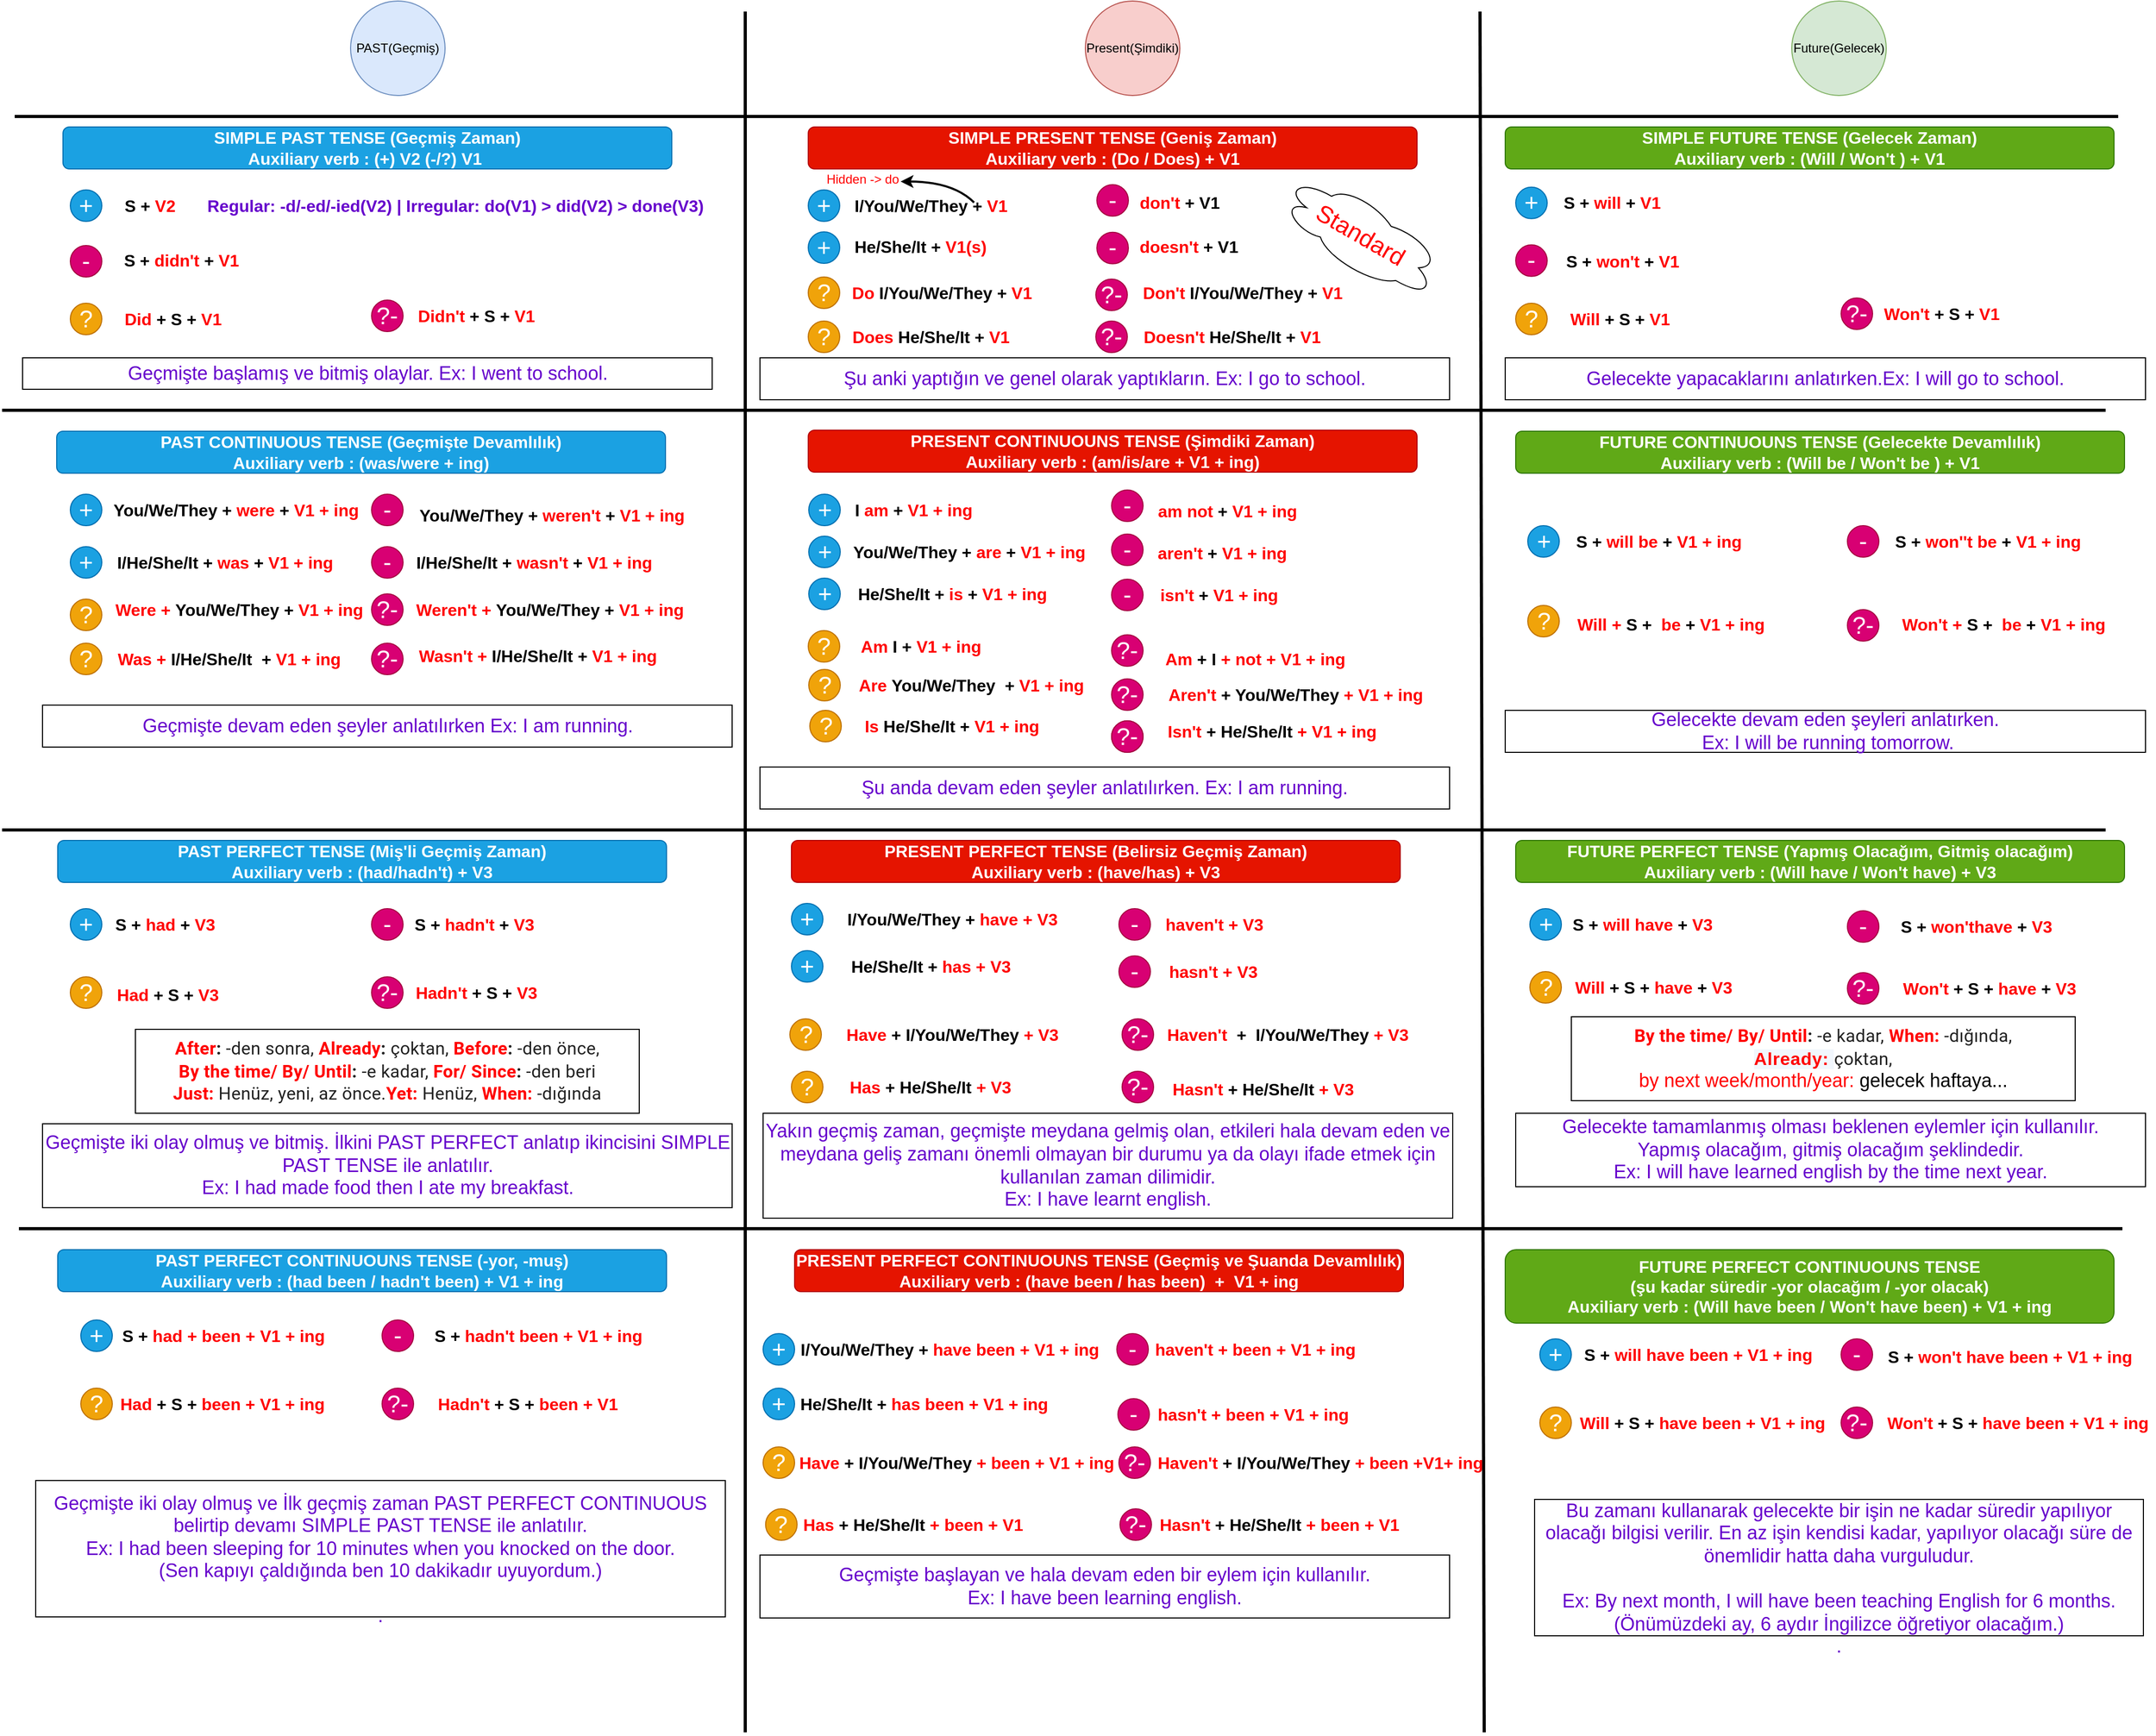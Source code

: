 <mxfile version="14.9.2" type="device"><diagram id="9_zuwtmWTYoGB0xHpqNg" name="Page-1"><mxGraphModel dx="2370" dy="1270" grid="1" gridSize="10" guides="1" tooltips="1" connect="1" arrows="1" fold="1" page="1" pageScale="1" pageWidth="2100" pageHeight="2000" math="0" shadow="0"><root><mxCell id="0"/><mxCell id="1" parent="0"/><mxCell id="HPzYbfnaLK_v9uaX8DSs-1" value="PAST(Geçmiş)" style="ellipse;whiteSpace=wrap;html=1;aspect=fixed;fillColor=#dae8fc;strokeColor=#6c8ebf;" parent="1" vertex="1"><mxGeometry x="380" y="10" width="90" height="90" as="geometry"/></mxCell><mxCell id="HPzYbfnaLK_v9uaX8DSs-3" value="Present(Şimdiki)" style="ellipse;whiteSpace=wrap;html=1;aspect=fixed;fillColor=#f8cecc;strokeColor=#b85450;" parent="1" vertex="1"><mxGeometry x="1080" y="10" width="90" height="90" as="geometry"/></mxCell><mxCell id="HPzYbfnaLK_v9uaX8DSs-4" value="Future(Gelecek)" style="ellipse;whiteSpace=wrap;html=1;aspect=fixed;fillColor=#d5e8d4;strokeColor=#82b366;" parent="1" vertex="1"><mxGeometry x="1753" y="10" width="90" height="90" as="geometry"/></mxCell><mxCell id="HPzYbfnaLK_v9uaX8DSs-6" value="" style="endArrow=none;html=1;strokeWidth=3;" parent="1" edge="1"><mxGeometry width="50" height="50" relative="1" as="geometry"><mxPoint x="756" y="1660" as="sourcePoint"/><mxPoint x="756" y="20" as="targetPoint"/></mxGeometry></mxCell><mxCell id="HPzYbfnaLK_v9uaX8DSs-7" value="" style="endArrow=none;html=1;strokeWidth=3;" parent="1" edge="1"><mxGeometry width="50" height="50" relative="1" as="geometry"><mxPoint x="1460" y="1660" as="sourcePoint"/><mxPoint x="1456" y="20" as="targetPoint"/></mxGeometry></mxCell><mxCell id="HPzYbfnaLK_v9uaX8DSs-9" value="" style="endArrow=none;html=1;strokeWidth=3;" parent="1" edge="1"><mxGeometry width="50" height="50" relative="1" as="geometry"><mxPoint x="60" y="120" as="sourcePoint"/><mxPoint x="2064" y="120" as="targetPoint"/></mxGeometry></mxCell><mxCell id="HPzYbfnaLK_v9uaX8DSs-10" value="&lt;font&gt;&lt;b style=&quot;font-size: 16px&quot;&gt;SIMPLE PRESENT TENSE (Geniş Zaman)&lt;/b&gt;&lt;br&gt;&lt;span style=&quot;font-size: 16px&quot;&gt;&lt;b&gt;Auxiliary verb :&amp;nbsp;&lt;/b&gt;&lt;/span&gt;&lt;b style=&quot;font-size: 16px&quot;&gt;(Do / Does) + V1&lt;/b&gt;&lt;/font&gt;" style="rounded=1;whiteSpace=wrap;html=1;fillColor=#e51400;strokeColor=#B20000;fontColor=#ffffff;" parent="1" vertex="1"><mxGeometry x="816" y="130" width="580" height="40" as="geometry"/></mxCell><mxCell id="HPzYbfnaLK_v9uaX8DSs-11" value="+" style="ellipse;whiteSpace=wrap;html=1;aspect=fixed;fillColor=#1ba1e2;strokeColor=#006EAF;fontColor=#ffffff;fontSize=23;fontStyle=0" parent="1" vertex="1"><mxGeometry x="816" y="190" width="30" height="30" as="geometry"/></mxCell><mxCell id="HPzYbfnaLK_v9uaX8DSs-12" value="-" style="ellipse;whiteSpace=wrap;html=1;aspect=fixed;fillColor=#d80073;strokeColor=#A50040;fontColor=#ffffff;fontSize=23;fontStyle=0;labelBackgroundColor=none;direction=south;" parent="1" vertex="1"><mxGeometry x="1091" y="230.37" width="30" height="30" as="geometry"/></mxCell><mxCell id="HPzYbfnaLK_v9uaX8DSs-13" value="?" style="ellipse;whiteSpace=wrap;html=1;aspect=fixed;fillColor=#f0a30a;strokeColor=#BD7000;fontSize=23;fontStyle=0;fontColor=#FFFFFF;" parent="1" vertex="1"><mxGeometry x="816" y="315" width="30" height="30" as="geometry"/></mxCell><mxCell id="HPzYbfnaLK_v9uaX8DSs-15" value="I/You/We/They + &lt;font color=&quot;#ff0000&quot; style=&quot;font-size: 16px;&quot;&gt;V1&lt;/font&gt;" style="text;html=1;strokeColor=none;fillColor=none;align=center;verticalAlign=middle;whiteSpace=wrap;rounded=0;labelBackgroundColor=none;fontSize=16;fontStyle=1" parent="1" vertex="1"><mxGeometry x="845.5" y="195" width="174" height="20" as="geometry"/></mxCell><mxCell id="HPzYbfnaLK_v9uaX8DSs-18" value="He/She/It + &lt;font color=&quot;#ff0000&quot; style=&quot;font-size: 16px;&quot;&gt;V1(s)&lt;/font&gt;" style="text;html=1;strokeColor=none;fillColor=none;align=center;verticalAlign=middle;whiteSpace=wrap;rounded=0;labelBackgroundColor=none;fontSize=16;fontStyle=1" parent="1" vertex="1"><mxGeometry x="850" y="234.37" width="146" height="20" as="geometry"/></mxCell><mxCell id="HPzYbfnaLK_v9uaX8DSs-21" value="&lt;font color=&quot;#ff0000&quot; style=&quot;font-size: 16px;&quot;&gt;Does &lt;/font&gt;He/She/It + &lt;font color=&quot;#ff0000&quot; style=&quot;font-size: 16px;&quot;&gt;V1&lt;/font&gt;" style="text;html=1;strokeColor=none;fillColor=none;align=center;verticalAlign=middle;whiteSpace=wrap;rounded=0;labelBackgroundColor=none;fontSize=16;fontStyle=1" parent="1" vertex="1"><mxGeometry x="855.5" y="320" width="154" height="20" as="geometry"/></mxCell><mxCell id="HPzYbfnaLK_v9uaX8DSs-23" value="?" style="ellipse;whiteSpace=wrap;html=1;aspect=fixed;fillColor=#f0a30a;strokeColor=#BD7000;fontSize=23;fontStyle=0;fontColor=#FFFFFF;" parent="1" vertex="1"><mxGeometry x="816" y="273" width="30" height="30" as="geometry"/></mxCell><mxCell id="HPzYbfnaLK_v9uaX8DSs-24" value="&lt;font color=&quot;#ff0000&quot; style=&quot;font-size: 16px;&quot;&gt;Do &lt;/font&gt;I/You/We/They + &lt;font color=&quot;#ff0000&quot; style=&quot;font-size: 16px;&quot;&gt;V1&lt;/font&gt;" style="text;html=1;strokeColor=none;fillColor=none;align=center;verticalAlign=middle;whiteSpace=wrap;rounded=0;labelBackgroundColor=none;fontSize=16;fontStyle=1" parent="1" vertex="1"><mxGeometry x="855.5" y="278" width="174.5" height="20" as="geometry"/></mxCell><mxCell id="HPzYbfnaLK_v9uaX8DSs-26" value="&lt;font color=&quot;#ff0000&quot; style=&quot;font-size: 16px;&quot;&gt;don't &lt;/font&gt;+ V1" style="text;html=1;strokeColor=none;fillColor=none;align=center;verticalAlign=middle;whiteSpace=wrap;rounded=0;labelBackgroundColor=none;fontSize=16;fontStyle=1" parent="1" vertex="1"><mxGeometry x="1130" y="192.42" width="80" height="20" as="geometry"/></mxCell><mxCell id="HPzYbfnaLK_v9uaX8DSs-31" value="-" style="ellipse;whiteSpace=wrap;html=1;aspect=fixed;fillColor=#d80073;strokeColor=#A50040;fontColor=#ffffff;fontSize=23;fontStyle=0;labelBackgroundColor=none;" parent="1" vertex="1"><mxGeometry x="1091" y="185" width="30" height="30" as="geometry"/></mxCell><mxCell id="HPzYbfnaLK_v9uaX8DSs-32" value="+" style="ellipse;whiteSpace=wrap;html=1;aspect=fixed;fillColor=#1ba1e2;strokeColor=#006EAF;fontColor=#ffffff;fontSize=23;fontStyle=0" parent="1" vertex="1"><mxGeometry x="816" y="230" width="30" height="30" as="geometry"/></mxCell><mxCell id="HPzYbfnaLK_v9uaX8DSs-33" value="&amp;nbsp;&lt;font color=&quot;#ff0000&quot; style=&quot;font-size: 16px;&quot;&gt;doesn't&lt;/font&gt; + V1" style="text;html=1;strokeColor=none;fillColor=none;align=center;verticalAlign=middle;whiteSpace=wrap;rounded=0;labelBackgroundColor=none;fontSize=16;fontStyle=1" parent="1" vertex="1"><mxGeometry x="1120" y="234.37" width="113" height="20" as="geometry"/></mxCell><mxCell id="HPzYbfnaLK_v9uaX8DSs-36" value="Hidden -&amp;gt; do" style="text;html=1;strokeColor=none;fillColor=none;align=center;verticalAlign=middle;whiteSpace=wrap;rounded=0;labelBackgroundColor=none;fontSize=12;fontColor=#FF0000;" parent="1" vertex="1"><mxGeometry x="830" y="170" width="76" height="20" as="geometry"/></mxCell><mxCell id="HPzYbfnaLK_v9uaX8DSs-38" value="" style="curved=1;endArrow=classic;html=1;fontSize=2;fontColor=#000000;strokeWidth=2;spacing=2;" parent="1" edge="1"><mxGeometry width="50" height="50" relative="1" as="geometry"><mxPoint x="974" y="202" as="sourcePoint"/><mxPoint x="904" y="182" as="targetPoint"/><Array as="points"><mxPoint x="954" y="182"/></Array></mxGeometry></mxCell><mxCell id="HPzYbfnaLK_v9uaX8DSs-39" value="&lt;font color=&quot;#ff0000&quot; style=&quot;font-size: 16px;&quot;&gt;Don't&amp;nbsp;&lt;/font&gt;I/You/We/They + &lt;font color=&quot;#ff0000&quot; style=&quot;font-size: 16px;&quot;&gt;V1&lt;/font&gt;" style="text;html=1;strokeColor=none;fillColor=none;align=center;verticalAlign=middle;whiteSpace=wrap;rounded=0;labelBackgroundColor=none;fontSize=16;fontStyle=1" parent="1" vertex="1"><mxGeometry x="1130" y="278" width="200" height="20" as="geometry"/></mxCell><mxCell id="HPzYbfnaLK_v9uaX8DSs-40" value="?-" style="ellipse;whiteSpace=wrap;html=1;aspect=fixed;fillColor=#d80073;strokeColor=#A50040;fontColor=#ffffff;fontSize=23;fontStyle=0;labelBackgroundColor=none;direction=south;" parent="1" vertex="1"><mxGeometry x="1090" y="275" width="30" height="30" as="geometry"/></mxCell><mxCell id="HPzYbfnaLK_v9uaX8DSs-42" value="?-" style="ellipse;whiteSpace=wrap;html=1;aspect=fixed;fillColor=#d80073;strokeColor=#A50040;fontColor=#ffffff;fontSize=23;fontStyle=0;labelBackgroundColor=none;direction=south;" parent="1" vertex="1"><mxGeometry x="1090" y="315" width="30" height="30" as="geometry"/></mxCell><mxCell id="HPzYbfnaLK_v9uaX8DSs-44" value="&lt;font color=&quot;#ff0000&quot; style=&quot;font-size: 16px;&quot;&gt;Doesn't&amp;nbsp;&lt;/font&gt;He/She/It + &lt;font color=&quot;#ff0000&quot; style=&quot;font-size: 16px;&quot;&gt;V1&lt;/font&gt;" style="text;html=1;strokeColor=none;fillColor=none;align=center;verticalAlign=middle;whiteSpace=wrap;rounded=0;labelBackgroundColor=none;fontSize=16;fontStyle=1" parent="1" vertex="1"><mxGeometry x="1130" y="320" width="180" height="20" as="geometry"/></mxCell><mxCell id="HPzYbfnaLK_v9uaX8DSs-52" value="Standard" style="ellipse;shape=cloud;whiteSpace=wrap;html=1;labelBackgroundColor=none;fontSize=23;fontColor=#FF0000;rotation=30;" parent="1" vertex="1"><mxGeometry x="1257.73" y="197.14" width="169.27" height="70.86" as="geometry"/></mxCell><mxCell id="HPzYbfnaLK_v9uaX8DSs-53" value="&lt;font&gt;&lt;b style=&quot;font-size: 16px&quot;&gt;SIMPLE PAST TENSE (Geçmiş Zaman)&lt;/b&gt;&lt;br&gt;&lt;span style=&quot;font-size: 16px&quot;&gt;&lt;b&gt;Auxiliary verb : (+) V2 (-/?) V1&amp;nbsp;&lt;/b&gt;&lt;/span&gt;&lt;/font&gt;" style="rounded=1;whiteSpace=wrap;html=1;fillColor=#1ba1e2;strokeColor=#006EAF;fontColor=#ffffff;" parent="1" vertex="1"><mxGeometry x="106" y="130" width="580" height="40" as="geometry"/></mxCell><mxCell id="HPzYbfnaLK_v9uaX8DSs-55" value="S + &lt;font color=&quot;#ff0000&quot; style=&quot;font-size: 16px;&quot;&gt;V2&lt;/font&gt;" style="text;html=1;strokeColor=none;fillColor=none;align=center;verticalAlign=middle;whiteSpace=wrap;rounded=0;labelBackgroundColor=none;fontSize=16;fontStyle=1" parent="1" vertex="1"><mxGeometry x="156" y="195" width="66" height="20" as="geometry"/></mxCell><mxCell id="HPzYbfnaLK_v9uaX8DSs-57" value="+" style="ellipse;whiteSpace=wrap;html=1;aspect=fixed;fillColor=#1ba1e2;strokeColor=#006EAF;fontColor=#ffffff;fontSize=23;fontStyle=0" parent="1" vertex="1"><mxGeometry x="113" y="190" width="30" height="30" as="geometry"/></mxCell><mxCell id="HPzYbfnaLK_v9uaX8DSs-58" value="?" style="ellipse;whiteSpace=wrap;html=1;aspect=fixed;fillColor=#f0a30a;strokeColor=#BD7000;fontSize=23;fontStyle=0;fontColor=#FFFFFF;" parent="1" vertex="1"><mxGeometry x="113" y="298" width="30" height="30" as="geometry"/></mxCell><mxCell id="HPzYbfnaLK_v9uaX8DSs-60" value="-" style="ellipse;whiteSpace=wrap;html=1;aspect=fixed;fillColor=#d80073;strokeColor=#A50040;fontColor=#ffffff;fontSize=23;fontStyle=0;labelBackgroundColor=none;" parent="1" vertex="1"><mxGeometry x="113" y="243" width="30" height="30" as="geometry"/></mxCell><mxCell id="HPzYbfnaLK_v9uaX8DSs-62" value="S + &lt;font color=&quot;#ff0000&quot; style=&quot;font-size: 16px;&quot;&gt;didn't &lt;/font&gt;+ &lt;font color=&quot;#ff0000&quot; style=&quot;font-size: 16px;&quot;&gt;V1&lt;/font&gt;" style="text;html=1;strokeColor=none;fillColor=none;align=center;verticalAlign=middle;whiteSpace=wrap;rounded=0;labelBackgroundColor=none;fontSize=16;fontStyle=1" parent="1" vertex="1"><mxGeometry x="156" y="247.42" width="126" height="20" as="geometry"/></mxCell><mxCell id="HPzYbfnaLK_v9uaX8DSs-63" value="&lt;font color=&quot;#ff0000&quot; style=&quot;font-size: 16px;&quot;&gt;Did &lt;/font&gt;+ S + &lt;font color=&quot;#ff0000&quot; style=&quot;font-size: 16px;&quot;&gt;V1&lt;/font&gt;" style="text;html=1;strokeColor=none;fillColor=none;align=center;verticalAlign=middle;whiteSpace=wrap;rounded=0;labelBackgroundColor=none;fontSize=16;fontStyle=1" parent="1" vertex="1"><mxGeometry x="156" y="303" width="110" height="20" as="geometry"/></mxCell><mxCell id="HPzYbfnaLK_v9uaX8DSs-64" value="?-" style="ellipse;whiteSpace=wrap;html=1;aspect=fixed;fillColor=#d80073;strokeColor=#A50040;fontColor=#ffffff;fontSize=23;fontStyle=0;labelBackgroundColor=none;" parent="1" vertex="1"><mxGeometry x="400" y="295" width="30" height="30" as="geometry"/></mxCell><mxCell id="HPzYbfnaLK_v9uaX8DSs-65" value="&lt;font color=&quot;#ff0000&quot; style=&quot;font-size: 16px;&quot;&gt;Didn't &lt;/font&gt;+ S + &lt;font color=&quot;#ff0000&quot; style=&quot;font-size: 16px;&quot;&gt;V1&lt;/font&gt;" style="text;html=1;strokeColor=none;fillColor=none;align=center;verticalAlign=middle;whiteSpace=wrap;rounded=0;labelBackgroundColor=none;fontSize=16;fontStyle=1" parent="1" vertex="1"><mxGeometry x="440" y="300" width="120" height="20" as="geometry"/></mxCell><mxCell id="HPzYbfnaLK_v9uaX8DSs-67" value="&lt;font style=&quot;font-size: 16px&quot;&gt;&lt;font color=&quot;#6600cc&quot; style=&quot;font-size: 16px&quot;&gt;Regular: -d/-ed/-ied&lt;/font&gt;&lt;span style=&quot;color: rgb(102 , 0 , 204)&quot;&gt;(V2)&lt;/span&gt;&lt;font color=&quot;#6600cc&quot; style=&quot;font-size: 16px&quot;&gt;&amp;nbsp;|&amp;nbsp;&lt;/font&gt;&lt;span style=&quot;color: rgb(102 , 0 , 204) ; font-size: 16px&quot;&gt;Irregular: do(V1) &amp;gt; did(V2) &amp;gt; done(V3)&lt;/span&gt;&lt;/font&gt;" style="text;html=1;strokeColor=none;fillColor=none;align=center;verticalAlign=middle;whiteSpace=wrap;rounded=0;labelBackgroundColor=none;fontSize=16;fontStyle=1" parent="1" vertex="1"><mxGeometry x="234.5" y="195" width="490" height="20" as="geometry"/></mxCell><mxCell id="HPzYbfnaLK_v9uaX8DSs-68" value="&lt;font&gt;&lt;b style=&quot;font-size: 16px&quot;&gt;SIMPLE FUTURE TENSE (Gelecek Zaman)&lt;/b&gt;&lt;br&gt;&lt;span style=&quot;font-size: 16px&quot;&gt;&lt;b&gt;Auxiliary verb :&amp;nbsp;&lt;/b&gt;&lt;/span&gt;&lt;b style=&quot;font-size: 16px&quot;&gt;(Will / Won't ) + V1&lt;/b&gt;&lt;/font&gt;" style="rounded=1;whiteSpace=wrap;html=1;fillColor=#60a917;strokeColor=#2D7600;fontColor=#ffffff;" parent="1" vertex="1"><mxGeometry x="1480" y="130" width="580" height="40" as="geometry"/></mxCell><mxCell id="HPzYbfnaLK_v9uaX8DSs-70" value="+" style="ellipse;whiteSpace=wrap;html=1;aspect=fixed;fillColor=#1ba1e2;strokeColor=#006EAF;fontColor=#ffffff;fontSize=23;fontStyle=0" parent="1" vertex="1"><mxGeometry x="1490" y="187.42" width="30" height="30" as="geometry"/></mxCell><mxCell id="HPzYbfnaLK_v9uaX8DSs-71" value="&lt;b&gt;S + &lt;font color=&quot;#ff0000&quot;&gt;will &lt;/font&gt;+ &lt;font color=&quot;#ff0000&quot; style=&quot;font-size: 16px&quot;&gt;V1&lt;/font&gt;&lt;/b&gt;" style="text;html=1;strokeColor=none;fillColor=none;align=center;verticalAlign=middle;whiteSpace=wrap;rounded=0;labelBackgroundColor=none;fontSize=16;fontStyle=0" parent="1" vertex="1"><mxGeometry x="1511.5" y="192.42" width="140" height="20" as="geometry"/></mxCell><mxCell id="HPzYbfnaLK_v9uaX8DSs-72" value="-" style="ellipse;whiteSpace=wrap;html=1;aspect=fixed;fillColor=#d80073;strokeColor=#A50040;fontColor=#ffffff;fontSize=23;fontStyle=0;labelBackgroundColor=none;" parent="1" vertex="1"><mxGeometry x="1490" y="242.42" width="30" height="30" as="geometry"/></mxCell><mxCell id="HPzYbfnaLK_v9uaX8DSs-73" value="?" style="ellipse;whiteSpace=wrap;html=1;aspect=fixed;fillColor=#f0a30a;strokeColor=#BD7000;fontSize=23;fontStyle=0;fontColor=#FFFFFF;" parent="1" vertex="1"><mxGeometry x="1490" y="298" width="30" height="30" as="geometry"/></mxCell><mxCell id="HPzYbfnaLK_v9uaX8DSs-74" value="?-" style="ellipse;whiteSpace=wrap;html=1;aspect=fixed;fillColor=#d80073;strokeColor=#A50040;fontColor=#ffffff;fontSize=23;fontStyle=0;labelBackgroundColor=none;" parent="1" vertex="1"><mxGeometry x="1800" y="293" width="30" height="30" as="geometry"/></mxCell><mxCell id="HPzYbfnaLK_v9uaX8DSs-75" value="&lt;b&gt;S + &lt;font color=&quot;#ff0000&quot;&gt;won't &lt;/font&gt;+ &lt;font color=&quot;#ff0000&quot; style=&quot;font-size: 16px&quot;&gt;V1&lt;/font&gt;&lt;/b&gt;" style="text;html=1;strokeColor=none;fillColor=none;align=center;verticalAlign=middle;whiteSpace=wrap;rounded=0;labelBackgroundColor=none;fontSize=16;fontStyle=0" parent="1" vertex="1"><mxGeometry x="1531.5" y="248" width="120" height="20" as="geometry"/></mxCell><mxCell id="HPzYbfnaLK_v9uaX8DSs-77" value="&lt;b&gt;&lt;font color=&quot;#ff0000&quot;&gt;Won't &lt;/font&gt;+ S + &lt;font color=&quot;#ff0000&quot; style=&quot;font-size: 16px&quot;&gt;V1&lt;/font&gt;&lt;/b&gt;" style="text;html=1;strokeColor=none;fillColor=none;align=center;verticalAlign=middle;whiteSpace=wrap;rounded=0;labelBackgroundColor=none;fontSize=16;fontStyle=0" parent="1" vertex="1"><mxGeometry x="1836" y="298" width="120" height="20" as="geometry"/></mxCell><mxCell id="HPzYbfnaLK_v9uaX8DSs-78" value="&lt;b&gt;&lt;font color=&quot;#ff0000&quot;&gt;Will &lt;/font&gt;+ S + &lt;font color=&quot;#ff0000&quot; style=&quot;font-size: 16px&quot;&gt;V1&lt;/font&gt;&lt;/b&gt;" style="text;html=1;strokeColor=none;fillColor=none;align=center;verticalAlign=middle;whiteSpace=wrap;rounded=0;labelBackgroundColor=none;fontSize=16;fontStyle=0" parent="1" vertex="1"><mxGeometry x="1520" y="303" width="138.5" height="20" as="geometry"/></mxCell><mxCell id="HPzYbfnaLK_v9uaX8DSs-82" value="&lt;font style=&quot;font-size: 18px&quot;&gt;&lt;br style=&quot;font-size: 18px;&quot;&gt;Geçmişte başlamış ve bitmiş olaylar. Ex: I went to school.&lt;br style=&quot;font-size: 18px;&quot;&gt;&lt;br style=&quot;font-size: 18px;&quot;&gt;&lt;/font&gt;" style="text;html=1;fillColor=none;align=center;verticalAlign=middle;whiteSpace=wrap;rounded=0;labelBackgroundColor=none;fontSize=18;fontColor=#6600CC;strokeColor=#000000;" parent="1" vertex="1"><mxGeometry x="67.5" y="350" width="657" height="30" as="geometry"/></mxCell><mxCell id="HPzYbfnaLK_v9uaX8DSs-86" value="&lt;font style=&quot;font-size: 18px&quot;&gt;&lt;br style=&quot;font-size: 18px&quot;&gt;Şu anki yaptığın ve genel olarak yaptıkların. Ex: I go to school.&lt;br style=&quot;font-size: 18px&quot;&gt;&lt;br style=&quot;font-size: 18px&quot;&gt;&lt;/font&gt;" style="text;html=1;fillColor=none;align=center;verticalAlign=middle;whiteSpace=wrap;rounded=0;labelBackgroundColor=none;fontSize=18;fontColor=#6600CC;strokeColor=#000000;" parent="1" vertex="1"><mxGeometry x="770" y="350" width="657" height="40" as="geometry"/></mxCell><mxCell id="HPzYbfnaLK_v9uaX8DSs-87" value="&lt;font style=&quot;font-size: 18px&quot;&gt;&lt;br style=&quot;font-size: 18px&quot;&gt;Gelecekte yapacaklarını anlatırken.Ex: I will go to school.&lt;br style=&quot;font-size: 18px&quot;&gt;&lt;br style=&quot;font-size: 18px&quot;&gt;&lt;/font&gt;" style="text;html=1;fillColor=none;align=center;verticalAlign=middle;whiteSpace=wrap;rounded=0;labelBackgroundColor=none;fontSize=18;fontColor=#6600CC;strokeColor=#000000;" parent="1" vertex="1"><mxGeometry x="1480" y="350" width="610" height="40" as="geometry"/></mxCell><mxCell id="HPzYbfnaLK_v9uaX8DSs-88" value="" style="endArrow=none;html=1;strokeWidth=3;" parent="1" edge="1"><mxGeometry width="50" height="50" relative="1" as="geometry"><mxPoint x="48" y="400" as="sourcePoint"/><mxPoint x="2052" y="400" as="targetPoint"/></mxGeometry></mxCell><mxCell id="HPzYbfnaLK_v9uaX8DSs-104" value="&lt;span style=&quot;font-size: 16px&quot;&gt;&lt;b&gt;PRESENT CONTINUOUNS TENSE (Şimdiki Zaman)&lt;br&gt;Auxiliary verb : (am/is/are + V1 + ing)&lt;br&gt;&lt;/b&gt;&lt;/span&gt;" style="rounded=1;whiteSpace=wrap;html=1;fillColor=#e51400;strokeColor=#B20000;fontColor=#ffffff;" parent="1" vertex="1"><mxGeometry x="816" y="419" width="580" height="40" as="geometry"/></mxCell><mxCell id="mMwDP4jNkDejx20SlNgO-1" value="+" style="ellipse;whiteSpace=wrap;html=1;aspect=fixed;fillColor=#1ba1e2;strokeColor=#006EAF;fontColor=#ffffff;fontSize=23;fontStyle=0" parent="1" vertex="1"><mxGeometry x="816.5" y="480" width="30" height="30" as="geometry"/></mxCell><mxCell id="mMwDP4jNkDejx20SlNgO-2" value="I &lt;font color=&quot;#ff0000&quot;&gt;am &lt;/font&gt;+ &lt;font color=&quot;#ff0000&quot;&gt;V1 + ing&lt;/font&gt;" style="text;html=1;strokeColor=none;fillColor=none;align=center;verticalAlign=middle;whiteSpace=wrap;rounded=0;labelBackgroundColor=none;fontSize=16;fontStyle=1" parent="1" vertex="1"><mxGeometry x="850.5" y="485" width="130.5" height="20" as="geometry"/></mxCell><mxCell id="mMwDP4jNkDejx20SlNgO-7" value="+" style="ellipse;whiteSpace=wrap;html=1;aspect=fixed;fillColor=#1ba1e2;strokeColor=#006EAF;fontColor=#ffffff;fontSize=23;fontStyle=0" parent="1" vertex="1"><mxGeometry x="816.5" y="520" width="30" height="30" as="geometry"/></mxCell><mxCell id="mMwDP4jNkDejx20SlNgO-8" value="You/We/They + &lt;font color=&quot;#ff0000&quot;&gt;are &lt;/font&gt;+ &lt;font color=&quot;#ff0000&quot;&gt;V1 + ing&lt;/font&gt;" style="text;html=1;strokeColor=none;fillColor=none;align=center;verticalAlign=middle;whiteSpace=wrap;rounded=0;labelBackgroundColor=none;fontSize=16;fontStyle=1" parent="1" vertex="1"><mxGeometry x="846.5" y="525" width="244.5" height="20" as="geometry"/></mxCell><mxCell id="mMwDP4jNkDejx20SlNgO-9" value="+" style="ellipse;whiteSpace=wrap;html=1;aspect=fixed;fillColor=#1ba1e2;strokeColor=#006EAF;fontColor=#ffffff;fontSize=23;fontStyle=0" parent="1" vertex="1"><mxGeometry x="816.5" y="560" width="30" height="30" as="geometry"/></mxCell><mxCell id="mMwDP4jNkDejx20SlNgO-10" value="He/She/It + &lt;font color=&quot;#ff0000&quot;&gt;is&amp;nbsp;&lt;/font&gt;+ &lt;font color=&quot;#ff0000&quot;&gt;V1 + ing&lt;/font&gt;" style="text;html=1;strokeColor=none;fillColor=none;align=center;verticalAlign=middle;whiteSpace=wrap;rounded=0;labelBackgroundColor=none;fontSize=16;fontStyle=1" parent="1" vertex="1"><mxGeometry x="857" y="565" width="193" height="20" as="geometry"/></mxCell><mxCell id="mMwDP4jNkDejx20SlNgO-17" value="-" style="ellipse;whiteSpace=wrap;html=1;aspect=fixed;fillColor=#d80073;strokeColor=#A50040;fontColor=#ffffff;fontSize=23;fontStyle=0;labelBackgroundColor=none;" parent="1" vertex="1"><mxGeometry x="1105" y="476" width="30" height="30" as="geometry"/></mxCell><mxCell id="mMwDP4jNkDejx20SlNgO-18" value="&lt;font color=&quot;#ff0000&quot;&gt;am not&amp;nbsp;&lt;/font&gt;+ &lt;font color=&quot;#ff0000&quot;&gt;V1 + ing&lt;/font&gt;" style="text;html=1;strokeColor=none;fillColor=none;align=center;verticalAlign=middle;whiteSpace=wrap;rounded=0;labelBackgroundColor=none;fontSize=16;fontStyle=1" parent="1" vertex="1"><mxGeometry x="1145" y="486" width="141" height="20" as="geometry"/></mxCell><mxCell id="mMwDP4jNkDejx20SlNgO-19" value="-" style="ellipse;whiteSpace=wrap;html=1;aspect=fixed;fillColor=#d80073;strokeColor=#A50040;fontColor=#ffffff;fontSize=23;fontStyle=0;labelBackgroundColor=none;" parent="1" vertex="1"><mxGeometry x="1105" y="518" width="30" height="30" as="geometry"/></mxCell><mxCell id="mMwDP4jNkDejx20SlNgO-20" value="&lt;font color=&quot;#ff0000&quot;&gt;aren't&amp;nbsp;&lt;/font&gt;+ &lt;font color=&quot;#ff0000&quot;&gt;V1 + ing&lt;/font&gt;" style="text;html=1;strokeColor=none;fillColor=none;align=center;verticalAlign=middle;whiteSpace=wrap;rounded=0;labelBackgroundColor=none;fontSize=16;fontStyle=1" parent="1" vertex="1"><mxGeometry x="1135" y="526" width="151" height="20" as="geometry"/></mxCell><mxCell id="mMwDP4jNkDejx20SlNgO-21" value="-" style="ellipse;whiteSpace=wrap;html=1;aspect=fixed;fillColor=#d80073;strokeColor=#A50040;fontColor=#ffffff;fontSize=23;fontStyle=0;labelBackgroundColor=none;" parent="1" vertex="1"><mxGeometry x="1105" y="561" width="30" height="30" as="geometry"/></mxCell><mxCell id="mMwDP4jNkDejx20SlNgO-22" value="&lt;font color=&quot;#ff0000&quot;&gt;isn't&amp;nbsp;&lt;/font&gt;+ &lt;font color=&quot;#ff0000&quot;&gt;V1 + ing&lt;/font&gt;" style="text;html=1;strokeColor=none;fillColor=none;align=center;verticalAlign=middle;whiteSpace=wrap;rounded=0;labelBackgroundColor=none;fontSize=16;fontStyle=1" parent="1" vertex="1"><mxGeometry x="1142" y="566" width="131" height="20" as="geometry"/></mxCell><mxCell id="mMwDP4jNkDejx20SlNgO-29" value="&lt;font style=&quot;font-size: 18px&quot;&gt;&lt;br&gt;Şu anda devam eden şeyler anlatılırken. Ex: I am running.&lt;br style=&quot;font-size: 18px&quot;&gt;&lt;br style=&quot;font-size: 18px&quot;&gt;&lt;/font&gt;" style="text;html=1;fillColor=none;align=center;verticalAlign=middle;whiteSpace=wrap;rounded=0;labelBackgroundColor=none;fontSize=18;fontColor=#6600CC;strokeColor=#000000;" parent="1" vertex="1"><mxGeometry x="770" y="740" width="657" height="40" as="geometry"/></mxCell><mxCell id="mMwDP4jNkDejx20SlNgO-30" value="?" style="ellipse;whiteSpace=wrap;html=1;aspect=fixed;fillColor=#f0a30a;strokeColor=#BD7000;fontSize=23;fontStyle=0;fontColor=#FFFFFF;" parent="1" vertex="1"><mxGeometry x="816" y="610" width="30" height="30" as="geometry"/></mxCell><mxCell id="mMwDP4jNkDejx20SlNgO-31" value="&lt;font color=&quot;#ff0000&quot; style=&quot;font-size: 16px&quot;&gt;Am&amp;nbsp;&lt;/font&gt;I +&amp;nbsp;&lt;span style=&quot;color: rgb(255 , 0 , 0)&quot;&gt;V1 + ing&lt;/span&gt;" style="text;html=1;strokeColor=none;fillColor=none;align=center;verticalAlign=middle;whiteSpace=wrap;rounded=0;labelBackgroundColor=none;fontSize=16;fontStyle=1" parent="1" vertex="1"><mxGeometry x="855.5" y="615" width="134.5" height="20" as="geometry"/></mxCell><mxCell id="mMwDP4jNkDejx20SlNgO-32" value="&lt;span style=&quot;color: rgb(255 , 0 , 0)&quot;&gt;Are&amp;nbsp;&lt;/span&gt;You/We/They&amp;nbsp; +&amp;nbsp;&lt;span style=&quot;color: rgb(255 , 0 , 0)&quot;&gt;V1 + ing&lt;/span&gt;" style="text;html=1;strokeColor=none;fillColor=none;align=center;verticalAlign=middle;whiteSpace=wrap;rounded=0;labelBackgroundColor=none;fontSize=16;fontStyle=1" parent="1" vertex="1"><mxGeometry x="857" y="652" width="228.5" height="20" as="geometry"/></mxCell><mxCell id="mMwDP4jNkDejx20SlNgO-33" value="?" style="ellipse;whiteSpace=wrap;html=1;aspect=fixed;fillColor=#f0a30a;strokeColor=#BD7000;fontSize=23;fontStyle=0;fontColor=#FFFFFF;" parent="1" vertex="1"><mxGeometry x="816.5" y="647" width="30" height="30" as="geometry"/></mxCell><mxCell id="mMwDP4jNkDejx20SlNgO-34" value="?" style="ellipse;whiteSpace=wrap;html=1;aspect=fixed;fillColor=#f0a30a;strokeColor=#BD7000;fontSize=23;fontStyle=0;fontColor=#FFFFFF;" parent="1" vertex="1"><mxGeometry x="817.5" y="686" width="30" height="30" as="geometry"/></mxCell><mxCell id="mMwDP4jNkDejx20SlNgO-35" value="&lt;span style=&quot;color: rgb(255 , 0 , 0)&quot;&gt;Is&amp;nbsp;&lt;/span&gt;He/She/It +&amp;nbsp;&lt;span style=&quot;color: rgb(255 , 0 , 0)&quot;&gt;V1 + ing&lt;/span&gt;" style="text;html=1;strokeColor=none;fillColor=none;align=center;verticalAlign=middle;whiteSpace=wrap;rounded=0;labelBackgroundColor=none;fontSize=16;fontStyle=1" parent="1" vertex="1"><mxGeometry x="855" y="691" width="195.5" height="20" as="geometry"/></mxCell><mxCell id="mMwDP4jNkDejx20SlNgO-36" value="?-" style="ellipse;whiteSpace=wrap;html=1;aspect=fixed;fillColor=#d80073;strokeColor=#A50040;fontColor=#ffffff;fontSize=23;fontStyle=0;labelBackgroundColor=none;direction=south;" parent="1" vertex="1"><mxGeometry x="1105" y="614" width="30" height="30" as="geometry"/></mxCell><mxCell id="mMwDP4jNkDejx20SlNgO-37" value="&lt;font color=&quot;#ff0000&quot; style=&quot;font-size: 16px&quot;&gt;Am&amp;nbsp;&lt;/font&gt;+ I&amp;nbsp;&lt;font color=&quot;#ff0000&quot;&gt;+ not +&lt;/font&gt;&amp;nbsp;&lt;span style=&quot;color: rgb(255 , 0 , 0)&quot;&gt;V1 + ing&lt;/span&gt;" style="text;html=1;strokeColor=none;fillColor=none;align=center;verticalAlign=middle;whiteSpace=wrap;rounded=0;labelBackgroundColor=none;fontSize=16;fontStyle=1" parent="1" vertex="1"><mxGeometry x="1151" y="627" width="181.75" height="20" as="geometry"/></mxCell><mxCell id="mMwDP4jNkDejx20SlNgO-38" value="&lt;font color=&quot;#ff0000&quot; style=&quot;font-size: 16px&quot;&gt;Aren't&amp;nbsp;&lt;/font&gt;+ You/We/They&amp;nbsp;&lt;font color=&quot;#ff0000&quot;&gt;+&lt;/font&gt;&amp;nbsp;&lt;span style=&quot;color: rgb(255 , 0 , 0)&quot;&gt;V1 + ing&lt;/span&gt;" style="text;html=1;strokeColor=none;fillColor=none;align=center;verticalAlign=middle;whiteSpace=wrap;rounded=0;labelBackgroundColor=none;fontSize=16;fontStyle=1" parent="1" vertex="1"><mxGeometry x="1151" y="661" width="259" height="20" as="geometry"/></mxCell><mxCell id="mMwDP4jNkDejx20SlNgO-40" value="?-" style="ellipse;whiteSpace=wrap;html=1;aspect=fixed;fillColor=#d80073;strokeColor=#A50040;fontColor=#ffffff;fontSize=23;fontStyle=0;labelBackgroundColor=none;direction=south;" parent="1" vertex="1"><mxGeometry x="1105" y="656" width="30" height="30" as="geometry"/></mxCell><mxCell id="mMwDP4jNkDejx20SlNgO-41" value="&lt;font color=&quot;#ff0000&quot; style=&quot;font-size: 16px&quot;&gt;Isn't&amp;nbsp;&lt;/font&gt;+ He/She/It&amp;nbsp;&lt;font color=&quot;#ff0000&quot;&gt;+&lt;/font&gt;&amp;nbsp;&lt;span style=&quot;color: rgb(255 , 0 , 0)&quot;&gt;V1 + ing&lt;/span&gt;" style="text;html=1;strokeColor=none;fillColor=none;align=center;verticalAlign=middle;whiteSpace=wrap;rounded=0;labelBackgroundColor=none;fontSize=16;fontStyle=1" parent="1" vertex="1"><mxGeometry x="1151" y="696" width="214" height="20" as="geometry"/></mxCell><mxCell id="mMwDP4jNkDejx20SlNgO-42" value="?-" style="ellipse;whiteSpace=wrap;html=1;aspect=fixed;fillColor=#d80073;strokeColor=#A50040;fontColor=#ffffff;fontSize=23;fontStyle=0;labelBackgroundColor=none;direction=south;" parent="1" vertex="1"><mxGeometry x="1105" y="696" width="30" height="30" as="geometry"/></mxCell><mxCell id="mMwDP4jNkDejx20SlNgO-44" value="?-" style="ellipse;whiteSpace=wrap;html=1;aspect=fixed;fillColor=#d80073;strokeColor=#A50040;fontColor=#ffffff;fontSize=23;fontStyle=0;labelBackgroundColor=none;direction=south;" parent="1" vertex="1"><mxGeometry x="1105" y="696" width="30" height="30" as="geometry"/></mxCell><mxCell id="mMwDP4jNkDejx20SlNgO-51" value="&lt;font&gt;&lt;b style=&quot;font-size: 16px&quot;&gt;PAST CONTINUOUS TENSE (Geçmişte Devamlılık)&lt;/b&gt;&lt;br&gt;&lt;span style=&quot;font-size: 16px&quot;&gt;&lt;b&gt;Auxiliary verb : (was/were + ing)&lt;/b&gt;&lt;/span&gt;&lt;/font&gt;" style="rounded=1;whiteSpace=wrap;html=1;fillColor=#1ba1e2;strokeColor=#006EAF;fontColor=#ffffff;" parent="1" vertex="1"><mxGeometry x="100" y="420" width="580" height="40" as="geometry"/></mxCell><mxCell id="mMwDP4jNkDejx20SlNgO-54" value="" style="endArrow=none;html=1;strokeWidth=3;" parent="1" edge="1"><mxGeometry width="50" height="50" relative="1" as="geometry"><mxPoint x="48" y="800" as="sourcePoint"/><mxPoint x="2052" y="800" as="targetPoint"/></mxGeometry></mxCell><mxCell id="mMwDP4jNkDejx20SlNgO-55" value="+" style="ellipse;whiteSpace=wrap;html=1;aspect=fixed;fillColor=#1ba1e2;strokeColor=#006EAF;fontColor=#ffffff;fontSize=23;fontStyle=0" parent="1" vertex="1"><mxGeometry x="113" y="530" width="30" height="30" as="geometry"/></mxCell><mxCell id="mMwDP4jNkDejx20SlNgO-56" value="I/He/She/It +&amp;nbsp;&lt;font color=&quot;#ff0000&quot;&gt;was&amp;nbsp;&lt;/font&gt;+ &lt;font color=&quot;#ff0000&quot;&gt;V1 + ing&lt;/font&gt;" style="text;html=1;strokeColor=none;fillColor=none;align=center;verticalAlign=middle;whiteSpace=wrap;rounded=0;labelBackgroundColor=none;fontSize=16;fontStyle=1" parent="1" vertex="1"><mxGeometry x="152" y="535" width="217" height="20" as="geometry"/></mxCell><mxCell id="mMwDP4jNkDejx20SlNgO-57" value="+" style="ellipse;whiteSpace=wrap;html=1;aspect=fixed;fillColor=#1ba1e2;strokeColor=#006EAF;fontColor=#ffffff;fontSize=23;fontStyle=0" parent="1" vertex="1"><mxGeometry x="113" y="480" width="30" height="30" as="geometry"/></mxCell><mxCell id="mMwDP4jNkDejx20SlNgO-58" value="You/We/They +&amp;nbsp;&lt;font color=&quot;#ff0000&quot;&gt;were&amp;nbsp;&lt;/font&gt;+ &lt;font color=&quot;#ff0000&quot;&gt;V1 + ing&lt;/font&gt;" style="text;html=1;strokeColor=none;fillColor=none;align=center;verticalAlign=middle;whiteSpace=wrap;rounded=0;labelBackgroundColor=none;fontSize=16;fontStyle=1" parent="1" vertex="1"><mxGeometry x="152" y="485" width="238" height="20" as="geometry"/></mxCell><mxCell id="mMwDP4jNkDejx20SlNgO-61" value="-" style="ellipse;whiteSpace=wrap;html=1;aspect=fixed;fillColor=#d80073;strokeColor=#A50040;fontColor=#ffffff;fontSize=23;fontStyle=0;labelBackgroundColor=none;" parent="1" vertex="1"><mxGeometry x="400" y="480" width="30" height="30" as="geometry"/></mxCell><mxCell id="mMwDP4jNkDejx20SlNgO-62" value="You/We/They +&amp;nbsp;&lt;font color=&quot;#ff0000&quot;&gt;weren't&amp;nbsp;&lt;/font&gt;+ &lt;font color=&quot;#ff0000&quot;&gt;V1 + ing&lt;/font&gt;" style="text;html=1;strokeColor=none;fillColor=none;align=center;verticalAlign=middle;whiteSpace=wrap;rounded=0;labelBackgroundColor=none;fontSize=16;fontStyle=1" parent="1" vertex="1"><mxGeometry x="440" y="490" width="264" height="20" as="geometry"/></mxCell><mxCell id="mMwDP4jNkDejx20SlNgO-63" value="-" style="ellipse;whiteSpace=wrap;html=1;aspect=fixed;fillColor=#d80073;strokeColor=#A50040;fontColor=#ffffff;fontSize=23;fontStyle=0;labelBackgroundColor=none;" parent="1" vertex="1"><mxGeometry x="400" y="530" width="30" height="30" as="geometry"/></mxCell><mxCell id="mMwDP4jNkDejx20SlNgO-64" value="I/He/She/It&amp;nbsp;+&amp;nbsp;&lt;font color=&quot;#ff0000&quot;&gt;wasn't&amp;nbsp;&lt;/font&gt;+ &lt;font color=&quot;#ff0000&quot;&gt;V1 + ing&lt;/font&gt;" style="text;html=1;strokeColor=none;fillColor=none;align=center;verticalAlign=middle;whiteSpace=wrap;rounded=0;labelBackgroundColor=none;fontSize=16;fontStyle=1" parent="1" vertex="1"><mxGeometry x="430" y="535" width="250" height="20" as="geometry"/></mxCell><mxCell id="mMwDP4jNkDejx20SlNgO-65" value="?" style="ellipse;whiteSpace=wrap;html=1;aspect=fixed;fillColor=#f0a30a;strokeColor=#BD7000;fontSize=23;fontStyle=0;fontColor=#FFFFFF;" parent="1" vertex="1"><mxGeometry x="113" y="580" width="30" height="30" as="geometry"/></mxCell><mxCell id="mMwDP4jNkDejx20SlNgO-66" value="?" style="ellipse;whiteSpace=wrap;html=1;aspect=fixed;fillColor=#f0a30a;strokeColor=#BD7000;fontSize=23;fontStyle=0;fontColor=#FFFFFF;" parent="1" vertex="1"><mxGeometry x="113" y="622" width="30" height="30" as="geometry"/></mxCell><mxCell id="mMwDP4jNkDejx20SlNgO-67" value="&lt;span style=&quot;color: rgb(255 , 0 , 0)&quot;&gt;Were +&amp;nbsp;&lt;/span&gt;You/We/They + &lt;font color=&quot;#ff0000&quot;&gt;V1 + ing&lt;/font&gt;" style="text;html=1;strokeColor=none;fillColor=none;align=center;verticalAlign=middle;whiteSpace=wrap;rounded=0;labelBackgroundColor=none;fontSize=16;fontStyle=1" parent="1" vertex="1"><mxGeometry x="150" y="580" width="248" height="20" as="geometry"/></mxCell><mxCell id="mMwDP4jNkDejx20SlNgO-69" value="&lt;span style=&quot;color: rgb(255 , 0 , 0)&quot;&gt;Was +&amp;nbsp;&lt;/span&gt;I/He/She/It &lt;font color=&quot;#ff0000&quot;&gt;&amp;nbsp;&lt;/font&gt;+ &lt;font color=&quot;#ff0000&quot;&gt;V1 + ing&lt;/font&gt;" style="text;html=1;strokeColor=none;fillColor=none;align=center;verticalAlign=middle;whiteSpace=wrap;rounded=0;labelBackgroundColor=none;fontSize=16;fontStyle=1" parent="1" vertex="1"><mxGeometry x="156" y="627" width="217" height="20" as="geometry"/></mxCell><mxCell id="mMwDP4jNkDejx20SlNgO-71" value="?-" style="ellipse;whiteSpace=wrap;html=1;aspect=fixed;fillColor=#d80073;strokeColor=#A50040;fontColor=#ffffff;fontSize=23;fontStyle=0;labelBackgroundColor=none;direction=south;" parent="1" vertex="1"><mxGeometry x="400" y="575" width="30" height="30" as="geometry"/></mxCell><mxCell id="mMwDP4jNkDejx20SlNgO-72" value="&lt;span style=&quot;color: rgb(255 , 0 , 0)&quot;&gt;Weren't +&amp;nbsp;&lt;/span&gt;You/We/They + &lt;font color=&quot;#ff0000&quot;&gt;V1 + ing&lt;/font&gt;" style="text;html=1;strokeColor=none;fillColor=none;align=center;verticalAlign=middle;whiteSpace=wrap;rounded=0;labelBackgroundColor=none;fontSize=16;fontStyle=1" parent="1" vertex="1"><mxGeometry x="440" y="580" width="260" height="20" as="geometry"/></mxCell><mxCell id="mMwDP4jNkDejx20SlNgO-73" value="?-" style="ellipse;whiteSpace=wrap;html=1;aspect=fixed;fillColor=#d80073;strokeColor=#A50040;fontColor=#ffffff;fontSize=23;fontStyle=0;labelBackgroundColor=none;direction=south;" parent="1" vertex="1"><mxGeometry x="400" y="622" width="30" height="30" as="geometry"/></mxCell><mxCell id="mMwDP4jNkDejx20SlNgO-74" value="&lt;span style=&quot;color: rgb(255 , 0 , 0)&quot;&gt;Wasn't +&amp;nbsp;&lt;/span&gt;I/He/She/It + &lt;font color=&quot;#ff0000&quot;&gt;V1 + ing&lt;/font&gt;" style="text;html=1;strokeColor=none;fillColor=none;align=center;verticalAlign=middle;whiteSpace=wrap;rounded=0;labelBackgroundColor=none;fontSize=16;fontStyle=1" parent="1" vertex="1"><mxGeometry x="440" y="624" width="237" height="20" as="geometry"/></mxCell><mxCell id="mMwDP4jNkDejx20SlNgO-75" value="&lt;font style=&quot;font-size: 18px&quot;&gt;&lt;br&gt;Geçmişte devam eden şeyler anlatılırken Ex: I am running.&lt;br style=&quot;font-size: 18px&quot;&gt;&lt;br style=&quot;font-size: 18px&quot;&gt;&lt;/font&gt;" style="text;html=1;fillColor=none;align=center;verticalAlign=middle;whiteSpace=wrap;rounded=0;labelBackgroundColor=none;fontSize=18;fontColor=#6600CC;strokeColor=#000000;" parent="1" vertex="1"><mxGeometry x="86.5" y="681" width="657" height="40" as="geometry"/></mxCell><mxCell id="mMwDP4jNkDejx20SlNgO-76" value="&lt;font&gt;&lt;b style=&quot;font-size: 16px&quot;&gt;FUTURE CONTINUOUNS TENSE (Gelecekte Devamlılık)&lt;/b&gt;&lt;br&gt;&lt;span style=&quot;font-size: 16px&quot;&gt;&lt;b&gt;Auxiliary verb :&amp;nbsp;&lt;/b&gt;&lt;/span&gt;&lt;b style=&quot;font-size: 16px&quot;&gt;(Will be / Won't be ) + V1&lt;/b&gt;&lt;/font&gt;" style="rounded=1;whiteSpace=wrap;html=1;fillColor=#60a917;strokeColor=#2D7600;fontColor=#ffffff;" parent="1" vertex="1"><mxGeometry x="1490" y="420" width="580" height="40" as="geometry"/></mxCell><mxCell id="mMwDP4jNkDejx20SlNgO-83" value="+" style="ellipse;whiteSpace=wrap;html=1;aspect=fixed;fillColor=#1ba1e2;strokeColor=#006EAF;fontColor=#ffffff;fontSize=23;fontStyle=0" parent="1" vertex="1"><mxGeometry x="1501.5" y="510" width="30" height="30" as="geometry"/></mxCell><mxCell id="mMwDP4jNkDejx20SlNgO-84" value="S +&amp;nbsp;&lt;font color=&quot;#ff0000&quot;&gt;will be&amp;nbsp;&lt;/font&gt;+ &lt;font color=&quot;#ff0000&quot;&gt;V1 + ing&lt;/font&gt;" style="text;html=1;strokeColor=none;fillColor=none;align=center;verticalAlign=middle;whiteSpace=wrap;rounded=0;labelBackgroundColor=none;fontSize=16;fontStyle=1" parent="1" vertex="1"><mxGeometry x="1543" y="515" width="167" height="20" as="geometry"/></mxCell><mxCell id="mMwDP4jNkDejx20SlNgO-85" value="-" style="ellipse;whiteSpace=wrap;html=1;aspect=fixed;fillColor=#d80073;strokeColor=#A50040;fontColor=#ffffff;fontSize=23;fontStyle=0;labelBackgroundColor=none;" parent="1" vertex="1"><mxGeometry x="1806" y="510" width="30" height="30" as="geometry"/></mxCell><mxCell id="mMwDP4jNkDejx20SlNgO-87" value="S +&amp;nbsp;&lt;font color=&quot;#ff0000&quot;&gt;won''t be&amp;nbsp;&lt;/font&gt;+ &lt;font color=&quot;#ff0000&quot;&gt;V1 + ing&lt;/font&gt;" style="text;html=1;strokeColor=none;fillColor=none;align=center;verticalAlign=middle;whiteSpace=wrap;rounded=0;labelBackgroundColor=none;fontSize=16;fontStyle=1" parent="1" vertex="1"><mxGeometry x="1850" y="515" width="180" height="20" as="geometry"/></mxCell><mxCell id="mMwDP4jNkDejx20SlNgO-90" value="?" style="ellipse;whiteSpace=wrap;html=1;aspect=fixed;fillColor=#f0a30a;strokeColor=#BD7000;fontSize=23;fontStyle=0;fontColor=#FFFFFF;" parent="1" vertex="1"><mxGeometry x="1501.5" y="586" width="30" height="30" as="geometry"/></mxCell><mxCell id="mMwDP4jNkDejx20SlNgO-91" value="&lt;span style=&quot;color: rgb(255 , 0 , 0)&quot;&gt;Will +&amp;nbsp;&lt;/span&gt;S +&amp;nbsp;&lt;font color=&quot;#ff0000&quot;&gt;&amp;nbsp;be&amp;nbsp;&lt;/font&gt;+ &lt;font color=&quot;#ff0000&quot;&gt;V1 + ing&lt;/font&gt;" style="text;html=1;strokeColor=none;fillColor=none;align=center;verticalAlign=middle;whiteSpace=wrap;rounded=0;labelBackgroundColor=none;fontSize=16;fontStyle=1" parent="1" vertex="1"><mxGeometry x="1543" y="594" width="190" height="20" as="geometry"/></mxCell><mxCell id="mMwDP4jNkDejx20SlNgO-94" value="?-" style="ellipse;whiteSpace=wrap;html=1;aspect=fixed;fillColor=#d80073;strokeColor=#A50040;fontColor=#ffffff;fontSize=23;fontStyle=0;labelBackgroundColor=none;direction=south;" parent="1" vertex="1"><mxGeometry x="1806" y="590" width="30" height="30" as="geometry"/></mxCell><mxCell id="mMwDP4jNkDejx20SlNgO-96" value="&lt;span style=&quot;color: rgb(255 , 0 , 0)&quot;&gt;Won't +&amp;nbsp;&lt;/span&gt;S +&amp;nbsp;&lt;font color=&quot;#ff0000&quot;&gt;&amp;nbsp;be&amp;nbsp;&lt;/font&gt;+ &lt;font color=&quot;#ff0000&quot;&gt;V1 + ing&lt;/font&gt;" style="text;html=1;strokeColor=none;fillColor=none;align=center;verticalAlign=middle;whiteSpace=wrap;rounded=0;labelBackgroundColor=none;fontSize=16;fontStyle=1" parent="1" vertex="1"><mxGeometry x="1850" y="594" width="210" height="20" as="geometry"/></mxCell><mxCell id="mMwDP4jNkDejx20SlNgO-98" value="&lt;font style=&quot;font-size: 18px&quot;&gt;&lt;br style=&quot;font-size: 18px&quot;&gt;Gelecekte devam eden şeyleri anlatırken.&lt;br&gt;&amp;nbsp;Ex: I will be running tomorrow.&lt;br style=&quot;font-size: 18px&quot;&gt;&lt;br style=&quot;font-size: 18px&quot;&gt;&lt;/font&gt;" style="text;html=1;fillColor=none;align=center;verticalAlign=middle;whiteSpace=wrap;rounded=0;labelBackgroundColor=none;fontSize=18;fontColor=#6600CC;strokeColor=#000000;" parent="1" vertex="1"><mxGeometry x="1480" y="686" width="610" height="40" as="geometry"/></mxCell><mxCell id="mMwDP4jNkDejx20SlNgO-99" value="&lt;font&gt;&lt;span style=&quot;font-size: 16px&quot;&gt;&lt;b&gt;PRESENT PERFECT TENSE (Belirsiz Geçmiş Zaman)&lt;/b&gt;&lt;/span&gt;&lt;br&gt;&lt;span style=&quot;font-size: 16px&quot;&gt;&lt;b&gt;Auxiliary verb :&amp;nbsp;&lt;/b&gt;&lt;/span&gt;&lt;b style=&quot;font-size: 16px&quot;&gt;(have/has) + V3&lt;/b&gt;&lt;/font&gt;" style="rounded=1;whiteSpace=wrap;html=1;fillColor=#e51400;strokeColor=#B20000;fontColor=#ffffff;" parent="1" vertex="1"><mxGeometry x="800" y="810" width="580" height="40" as="geometry"/></mxCell><mxCell id="mMwDP4jNkDejx20SlNgO-100" value="+" style="ellipse;whiteSpace=wrap;html=1;aspect=fixed;fillColor=#1ba1e2;strokeColor=#006EAF;fontColor=#ffffff;fontSize=23;fontStyle=0" parent="1" vertex="1"><mxGeometry x="800" y="870" width="30" height="30" as="geometry"/></mxCell><mxCell id="mMwDP4jNkDejx20SlNgO-101" value="I/You/We/They + &lt;font color=&quot;#ff0000&quot;&gt;have + V3&lt;/font&gt;" style="text;html=1;strokeColor=none;fillColor=none;align=center;verticalAlign=middle;whiteSpace=wrap;rounded=0;labelBackgroundColor=none;fontSize=16;fontStyle=1" parent="1" vertex="1"><mxGeometry x="841.5" y="875" width="222.5" height="20" as="geometry"/></mxCell><mxCell id="mMwDP4jNkDejx20SlNgO-103" value="+" style="ellipse;whiteSpace=wrap;html=1;aspect=fixed;fillColor=#1ba1e2;strokeColor=#006EAF;fontColor=#ffffff;fontSize=23;fontStyle=0" parent="1" vertex="1"><mxGeometry x="800" y="915" width="30" height="30" as="geometry"/></mxCell><mxCell id="mMwDP4jNkDejx20SlNgO-104" value="He/She/It + &lt;font color=&quot;#ff0000&quot;&gt;has + V3&lt;/font&gt;" style="text;html=1;strokeColor=none;fillColor=none;align=center;verticalAlign=middle;whiteSpace=wrap;rounded=0;labelBackgroundColor=none;fontSize=16;fontStyle=1" parent="1" vertex="1"><mxGeometry x="851.5" y="920" width="162" height="20" as="geometry"/></mxCell><mxCell id="mMwDP4jNkDejx20SlNgO-105" value="-" style="ellipse;whiteSpace=wrap;html=1;aspect=fixed;fillColor=#d80073;strokeColor=#A50040;fontColor=#ffffff;fontSize=23;fontStyle=0;labelBackgroundColor=none;" parent="1" vertex="1"><mxGeometry x="1112" y="875" width="30" height="30" as="geometry"/></mxCell><mxCell id="mMwDP4jNkDejx20SlNgO-106" value="&lt;font color=&quot;#ff0000&quot;&gt;haven't + V3&lt;/font&gt;" style="text;html=1;strokeColor=none;fillColor=none;align=center;verticalAlign=middle;whiteSpace=wrap;rounded=0;labelBackgroundColor=none;fontSize=16;fontStyle=1" parent="1" vertex="1"><mxGeometry x="1151" y="880" width="103.5" height="20" as="geometry"/></mxCell><mxCell id="mMwDP4jNkDejx20SlNgO-107" value="-" style="ellipse;whiteSpace=wrap;html=1;aspect=fixed;fillColor=#d80073;strokeColor=#A50040;fontColor=#ffffff;fontSize=23;fontStyle=0;labelBackgroundColor=none;" parent="1" vertex="1"><mxGeometry x="1112" y="920" width="30" height="30" as="geometry"/></mxCell><mxCell id="mMwDP4jNkDejx20SlNgO-108" value="&lt;font color=&quot;#ff0000&quot;&gt;hasn't + V3&lt;/font&gt;" style="text;html=1;strokeColor=none;fillColor=none;align=center;verticalAlign=middle;whiteSpace=wrap;rounded=0;labelBackgroundColor=none;fontSize=16;fontStyle=1" parent="1" vertex="1"><mxGeometry x="1154.23" y="925" width="95.77" height="20" as="geometry"/></mxCell><mxCell id="mMwDP4jNkDejx20SlNgO-109" value="&lt;font&gt;&lt;br&gt;Yakın geçmiş zaman, geçmişte meydana gelmiş olan, etkileri hala devam eden ve meydana geliş zamanı önemli olmayan bir durumu ya da olayı ifade etmek için kullanılan zaman dilimidir. &lt;br&gt;Ex: I have learnt english.&lt;br&gt;&lt;br style=&quot;font-size: 18px&quot;&gt;&lt;/font&gt;" style="text;html=1;fillColor=none;align=center;verticalAlign=middle;whiteSpace=wrap;rounded=0;labelBackgroundColor=none;fontSize=18;fontColor=#6600CC;strokeColor=#000000;" parent="1" vertex="1"><mxGeometry x="773" y="1070" width="657" height="100" as="geometry"/></mxCell><mxCell id="mMwDP4jNkDejx20SlNgO-110" value="?" style="ellipse;whiteSpace=wrap;html=1;aspect=fixed;fillColor=#f0a30a;strokeColor=#BD7000;fontSize=23;fontStyle=0;fontColor=#FFFFFF;" parent="1" vertex="1"><mxGeometry x="798.5" y="980" width="30" height="30" as="geometry"/></mxCell><mxCell id="mMwDP4jNkDejx20SlNgO-111" value="?-" style="ellipse;whiteSpace=wrap;html=1;aspect=fixed;fillColor=#d80073;strokeColor=#A50040;fontColor=#ffffff;fontSize=23;fontStyle=0;labelBackgroundColor=none;direction=south;" parent="1" vertex="1"><mxGeometry x="1115" y="980" width="30" height="30" as="geometry"/></mxCell><mxCell id="mMwDP4jNkDejx20SlNgO-112" value="?" style="ellipse;whiteSpace=wrap;html=1;aspect=fixed;fillColor=#f0a30a;strokeColor=#BD7000;fontSize=23;fontStyle=0;fontColor=#FFFFFF;" parent="1" vertex="1"><mxGeometry x="800" y="1030" width="30" height="30" as="geometry"/></mxCell><mxCell id="mMwDP4jNkDejx20SlNgO-113" value="?-" style="ellipse;whiteSpace=wrap;html=1;aspect=fixed;fillColor=#d80073;strokeColor=#A50040;fontColor=#ffffff;fontSize=23;fontStyle=0;labelBackgroundColor=none;direction=south;" parent="1" vertex="1"><mxGeometry x="1115" y="1030" width="30" height="30" as="geometry"/></mxCell><mxCell id="mMwDP4jNkDejx20SlNgO-114" value="&lt;span style=&quot;color: rgb(255 , 0 , 0)&quot;&gt;Have&amp;nbsp;&lt;/span&gt;+ I/You/We/They&amp;nbsp;&lt;font color=&quot;#ff0000&quot;&gt;+ V3&lt;/font&gt;" style="text;html=1;strokeColor=none;fillColor=none;align=center;verticalAlign=middle;whiteSpace=wrap;rounded=0;labelBackgroundColor=none;fontSize=16;fontStyle=1" parent="1" vertex="1"><mxGeometry x="845.5" y="985" width="214.5" height="20" as="geometry"/></mxCell><mxCell id="mMwDP4jNkDejx20SlNgO-115" value="&lt;font color=&quot;#ff0000&quot;&gt;Has&amp;nbsp;&lt;/font&gt;+&amp;nbsp;He/She/It&amp;nbsp;&lt;font color=&quot;#ff0000&quot;&gt;+ V3&lt;/font&gt;" style="text;html=1;strokeColor=none;fillColor=none;align=center;verticalAlign=middle;whiteSpace=wrap;rounded=0;labelBackgroundColor=none;fontSize=16;fontStyle=1" parent="1" vertex="1"><mxGeometry x="850.5" y="1035" width="162.5" height="20" as="geometry"/></mxCell><mxCell id="mMwDP4jNkDejx20SlNgO-116" value="&lt;span style=&quot;color: rgb(255 , 0 , 0)&quot;&gt;Haven't&amp;nbsp;&amp;nbsp;&lt;/span&gt;+&amp;nbsp; I/You/We/They&amp;nbsp;&lt;font color=&quot;#ff0000&quot;&gt;+ V3&lt;/font&gt;" style="text;html=1;strokeColor=none;fillColor=none;align=center;verticalAlign=middle;whiteSpace=wrap;rounded=0;labelBackgroundColor=none;fontSize=16;fontStyle=1" parent="1" vertex="1"><mxGeometry x="1150.23" y="985" width="245.77" height="20" as="geometry"/></mxCell><mxCell id="mMwDP4jNkDejx20SlNgO-118" value="&lt;font color=&quot;#ff0000&quot;&gt;Hasn't&amp;nbsp;&lt;/font&gt;+&amp;nbsp;He/She/It&amp;nbsp;&lt;font color=&quot;#ff0000&quot;&gt;+ V3&lt;/font&gt;" style="text;html=1;strokeColor=none;fillColor=none;align=center;verticalAlign=middle;whiteSpace=wrap;rounded=0;labelBackgroundColor=none;fontSize=16;fontStyle=1" parent="1" vertex="1"><mxGeometry x="1154.23" y="1037" width="190.77" height="20" as="geometry"/></mxCell><mxCell id="WEJxbjOgKv5wSAxkQMdE-1" value="&lt;font&gt;&lt;b style=&quot;font-size: 16px&quot;&gt;PAST PERFECT TENSE (Miş'li Geçmiş Zaman)&lt;/b&gt;&lt;br&gt;&lt;span style=&quot;font-size: 16px&quot;&gt;&lt;b&gt;Auxiliary verb : (had/hadn't) + V3&lt;/b&gt;&lt;/span&gt;&lt;/font&gt;" style="rounded=1;whiteSpace=wrap;html=1;fillColor=#1ba1e2;strokeColor=#006EAF;fontColor=#ffffff;" parent="1" vertex="1"><mxGeometry x="101" y="810" width="580" height="40" as="geometry"/></mxCell><mxCell id="WEJxbjOgKv5wSAxkQMdE-2" value="+" style="ellipse;whiteSpace=wrap;html=1;aspect=fixed;fillColor=#1ba1e2;strokeColor=#006EAF;fontColor=#ffffff;fontSize=23;fontStyle=0" parent="1" vertex="1"><mxGeometry x="113" y="875" width="30" height="30" as="geometry"/></mxCell><mxCell id="WEJxbjOgKv5wSAxkQMdE-3" value="S + &lt;font color=&quot;#ff0000&quot;&gt;had&amp;nbsp;&lt;/font&gt;+ &lt;font color=&quot;#ff0000&quot;&gt;V3&lt;/font&gt;" style="text;html=1;strokeColor=none;fillColor=none;align=center;verticalAlign=middle;whiteSpace=wrap;rounded=0;labelBackgroundColor=none;fontSize=16;fontStyle=1" parent="1" vertex="1"><mxGeometry x="148" y="880" width="111" height="20" as="geometry"/></mxCell><mxCell id="WEJxbjOgKv5wSAxkQMdE-5" value="S + &lt;font color=&quot;#ff0000&quot;&gt;hadn't&amp;nbsp;&lt;/font&gt;+ &lt;font color=&quot;#ff0000&quot;&gt;V3&lt;/font&gt;" style="text;html=1;strokeColor=none;fillColor=none;align=center;verticalAlign=middle;whiteSpace=wrap;rounded=0;labelBackgroundColor=none;fontSize=16;fontStyle=1" parent="1" vertex="1"><mxGeometry x="438" y="880" width="120" height="20" as="geometry"/></mxCell><mxCell id="WEJxbjOgKv5wSAxkQMdE-9" value="-" style="ellipse;whiteSpace=wrap;html=1;aspect=fixed;fillColor=#d80073;strokeColor=#A50040;fontColor=#ffffff;fontSize=23;fontStyle=0;labelBackgroundColor=none;" parent="1" vertex="1"><mxGeometry x="400" y="875" width="30" height="30" as="geometry"/></mxCell><mxCell id="WEJxbjOgKv5wSAxkQMdE-12" value="&lt;font style=&quot;font-size: 18px&quot;&gt;&lt;br&gt;Geçmişte iki olay olmuş ve bitmiş. İlkini PAST PERFECT anlatıp ikincisini SIMPLE PAST TENSE ile anlatılır.&lt;br&gt;Ex: I had made food then I ate my breakfast.&lt;br&gt;&lt;br style=&quot;font-size: 18px&quot;&gt;&lt;/font&gt;" style="text;html=1;fillColor=none;align=center;verticalAlign=middle;whiteSpace=wrap;rounded=0;labelBackgroundColor=none;fontSize=18;fontColor=#6600CC;strokeColor=#000000;" parent="1" vertex="1"><mxGeometry x="86.5" y="1080" width="657" height="80" as="geometry"/></mxCell><mxCell id="WEJxbjOgKv5wSAxkQMdE-15" value="?" style="ellipse;whiteSpace=wrap;html=1;aspect=fixed;fillColor=#f0a30a;strokeColor=#BD7000;fontSize=23;fontStyle=0;fontColor=#FFFFFF;" parent="1" vertex="1"><mxGeometry x="113" y="940" width="30" height="30" as="geometry"/></mxCell><mxCell id="WEJxbjOgKv5wSAxkQMdE-16" value="&lt;span style=&quot;color: rgb(255 , 0 , 0)&quot;&gt;Had&amp;nbsp;&lt;/span&gt;+ S&amp;nbsp;+ &lt;font color=&quot;#ff0000&quot;&gt;V3&lt;/font&gt;" style="text;html=1;strokeColor=none;fillColor=none;align=center;verticalAlign=middle;whiteSpace=wrap;rounded=0;labelBackgroundColor=none;fontSize=16;fontStyle=1" parent="1" vertex="1"><mxGeometry x="156" y="947" width="100" height="20" as="geometry"/></mxCell><mxCell id="WEJxbjOgKv5wSAxkQMdE-17" value="?-" style="ellipse;whiteSpace=wrap;html=1;aspect=fixed;fillColor=#d80073;strokeColor=#A50040;fontColor=#ffffff;fontSize=23;fontStyle=0;labelBackgroundColor=none;direction=south;" parent="1" vertex="1"><mxGeometry x="400" y="940" width="30" height="30" as="geometry"/></mxCell><mxCell id="WEJxbjOgKv5wSAxkQMdE-18" value="&lt;span style=&quot;color: rgb(255 , 0 , 0)&quot;&gt;Hadn't&amp;nbsp;&lt;/span&gt;+ S&amp;nbsp;+ &lt;font color=&quot;#ff0000&quot;&gt;V3&lt;/font&gt;" style="text;html=1;strokeColor=none;fillColor=none;align=center;verticalAlign=middle;whiteSpace=wrap;rounded=0;labelBackgroundColor=none;fontSize=16;fontStyle=1" parent="1" vertex="1"><mxGeometry x="440" y="945" width="120" height="20" as="geometry"/></mxCell><mxCell id="WEJxbjOgKv5wSAxkQMdE-19" value="&lt;font&gt;&lt;b style=&quot;font-size: 16px&quot;&gt;FUTURE PERFECT TENSE (Yapmış Olacağım, Gitmiş olacağım)&lt;/b&gt;&lt;br&gt;&lt;span style=&quot;font-size: 16px&quot;&gt;&lt;b&gt;Auxiliary verb :&amp;nbsp;&lt;/b&gt;&lt;/span&gt;&lt;b style=&quot;font-size: 16px&quot;&gt;(Will have / Won't have) + V3&lt;/b&gt;&lt;/font&gt;" style="rounded=1;whiteSpace=wrap;html=1;fillColor=#60a917;strokeColor=#2D7600;fontColor=#ffffff;" parent="1" vertex="1"><mxGeometry x="1490" y="810" width="580" height="40" as="geometry"/></mxCell><mxCell id="WEJxbjOgKv5wSAxkQMdE-20" value="&lt;font style=&quot;font-size: 18px&quot;&gt;&lt;b style=&quot;box-sizing: border-box ; font-family: &amp;#34;roboto&amp;#34; , sans-serif ; font-size: 16.8px ; letter-spacing: 0.208px ; background-color: rgb(255 , 255 , 255)&quot;&gt;&lt;font color=&quot;#ff0000&quot;&gt;After&lt;/font&gt;&lt;/b&gt;&lt;b style=&quot;box-sizing: border-box ; color: rgb(34 , 34 , 34) ; font-family: &amp;#34;roboto&amp;#34; , sans-serif ; font-size: 16.8px ; letter-spacing: 0.208px ; background-color: rgb(255 , 255 , 255)&quot;&gt;:&lt;/b&gt;&lt;span style=&quot;box-sizing: border-box ; color: rgb(34 , 34 , 34) ; font-family: &amp;#34;roboto&amp;#34; , sans-serif ; font-size: 16.8px ; letter-spacing: 0.208px ; background-color: rgb(255 , 255 , 255)&quot;&gt;&amp;nbsp;-den sonra,&amp;nbsp;&lt;/span&gt;&lt;b style=&quot;box-sizing: border-box ; font-family: &amp;#34;roboto&amp;#34; , sans-serif ; font-size: 16.8px ; letter-spacing: 0.208px ; background-color: rgb(255 , 255 , 255)&quot;&gt;&lt;font color=&quot;#ff0000&quot;&gt;Already&lt;/font&gt;&lt;/b&gt;&lt;b style=&quot;box-sizing: border-box ; color: rgb(34 , 34 , 34) ; font-family: &amp;#34;roboto&amp;#34; , sans-serif ; font-size: 16.8px ; letter-spacing: 0.208px ; background-color: rgb(255 , 255 , 255)&quot;&gt;:&amp;nbsp;&lt;/b&gt;&lt;span style=&quot;box-sizing: border-box ; color: rgb(34 , 34 , 34) ; font-family: &amp;#34;roboto&amp;#34; , sans-serif ; font-size: 16.8px ; letter-spacing: 0.208px ; background-color: rgb(255 , 255 , 255)&quot;&gt;çoktan,&amp;nbsp;&lt;/span&gt;&lt;b style=&quot;box-sizing: border-box ; font-family: &amp;#34;roboto&amp;#34; , sans-serif ; font-size: 16.8px ; letter-spacing: 0.208px ; background-color: rgb(255 , 255 , 255)&quot;&gt;&lt;font color=&quot;#ff0000&quot;&gt;Before&lt;/font&gt;&lt;/b&gt;&lt;b style=&quot;box-sizing: border-box ; color: rgb(34 , 34 , 34) ; font-family: &amp;#34;roboto&amp;#34; , sans-serif ; font-size: 16.8px ; letter-spacing: 0.208px ; background-color: rgb(255 , 255 , 255)&quot;&gt;:&lt;/b&gt;&lt;span style=&quot;box-sizing: border-box ; color: rgb(34 , 34 , 34) ; font-family: &amp;#34;roboto&amp;#34; , sans-serif ; font-size: 16.8px ; letter-spacing: 0.208px ; background-color: rgb(255 , 255 , 255)&quot;&gt;&amp;nbsp;-den önce,&lt;br&gt;&lt;/span&gt;&lt;font color=&quot;#ff0000&quot;&gt;&lt;b style=&quot;box-sizing: border-box ; font-family: &amp;#34;roboto&amp;#34; , sans-serif ; font-size: 16.8px ; letter-spacing: 0.208px ; background-color: rgb(255 , 255 , 255)&quot;&gt;By the time&lt;/b&gt;&lt;b style=&quot;box-sizing: border-box ; font-family: &amp;#34;roboto&amp;#34; , sans-serif ; font-size: 16.8px ; letter-spacing: 0.208px ; background-color: rgb(255 , 255 , 255)&quot;&gt;/ By/ Until&lt;/b&gt;&lt;/font&gt;&lt;b style=&quot;box-sizing: border-box ; color: rgb(34 , 34 , 34) ; font-family: &amp;#34;roboto&amp;#34; , sans-serif ; font-size: 16.8px ; letter-spacing: 0.208px ; background-color: rgb(255 , 255 , 255)&quot;&gt;:&lt;/b&gt;&lt;span style=&quot;box-sizing: border-box ; color: rgb(34 , 34 , 34) ; font-family: &amp;#34;roboto&amp;#34; , sans-serif ; font-size: 16.8px ; letter-spacing: 0.208px ; background-color: rgb(255 , 255 , 255)&quot;&gt;&amp;nbsp;-e kadar,&amp;nbsp;&lt;/span&gt;&lt;b style=&quot;box-sizing: border-box ; font-family: &amp;#34;roboto&amp;#34; , sans-serif ; font-size: 16.8px ; letter-spacing: 0.208px ; background-color: rgb(255 , 255 , 255)&quot;&gt;&lt;font color=&quot;#ff0000&quot;&gt;For/ Since&lt;/font&gt;&lt;/b&gt;&lt;b style=&quot;box-sizing: border-box ; color: rgb(34 , 34 , 34) ; font-family: &amp;#34;roboto&amp;#34; , sans-serif ; font-size: 16.8px ; letter-spacing: 0.208px ; background-color: rgb(255 , 255 , 255)&quot;&gt;:&lt;/b&gt;&lt;span style=&quot;box-sizing: border-box ; color: rgb(34 , 34 , 34) ; font-family: &amp;#34;roboto&amp;#34; , sans-serif ; font-size: 16.8px ; letter-spacing: 0.208px ; background-color: rgb(255 , 255 , 255)&quot;&gt;&amp;nbsp;-den beri&lt;br style=&quot;box-sizing: border-box&quot;&gt;&lt;/span&gt;&lt;b style=&quot;box-sizing: border-box ; font-family: &amp;#34;roboto&amp;#34; , sans-serif ; font-size: 16.8px ; letter-spacing: 0.208px ; background-color: rgb(255 , 255 , 255)&quot;&gt;&lt;font color=&quot;#ff0000&quot;&gt;Just:&lt;/font&gt;&lt;/b&gt;&lt;span style=&quot;box-sizing: border-box ; color: rgb(34 , 34 , 34) ; font-family: &amp;#34;roboto&amp;#34; , sans-serif ; font-size: 16.8px ; letter-spacing: 0.208px ; background-color: rgb(255 , 255 , 255)&quot;&gt;&amp;nbsp;Henüz, yeni, az önce.&lt;/span&gt;&lt;b style=&quot;box-sizing: border-box ; font-family: &amp;#34;roboto&amp;#34; , sans-serif ; font-size: 16.8px ; letter-spacing: 0.208px ; background-color: rgb(255 , 255 , 255)&quot;&gt;&lt;font color=&quot;#ff0000&quot;&gt;Yet:&lt;/font&gt;&lt;/b&gt;&lt;span style=&quot;box-sizing: border-box ; color: rgb(34 , 34 , 34) ; font-family: &amp;#34;roboto&amp;#34; , sans-serif ; font-size: 16.8px ; letter-spacing: 0.208px ; background-color: rgb(255 , 255 , 255)&quot;&gt;&amp;nbsp;Henüz,&amp;nbsp;&lt;/span&gt;&lt;font color=&quot;#ff0000&quot;&gt;&lt;b style=&quot;box-sizing: border-box ; font-family: &amp;#34;roboto&amp;#34; , sans-serif ; font-size: 16.8px ; letter-spacing: 0.208px ; background-color: rgb(255 , 255 , 255)&quot;&gt;When:&lt;/b&gt;&lt;span style=&quot;box-sizing: border-box ; font-family: &amp;#34;roboto&amp;#34; , sans-serif ; font-size: 16.8px ; letter-spacing: 0.208px ; background-color: rgb(255 , 255 , 255)&quot;&gt;&amp;nbsp;&lt;/span&gt;&lt;/font&gt;&lt;span style=&quot;box-sizing: border-box ; color: rgb(34 , 34 , 34) ; font-family: &amp;#34;roboto&amp;#34; , sans-serif ; font-size: 16.8px ; letter-spacing: 0.208px ; background-color: rgb(255 , 255 , 255)&quot;&gt;-dığında&lt;/span&gt;&lt;br style=&quot;font-size: 18px&quot;&gt;&lt;/font&gt;" style="text;html=1;fillColor=none;align=center;verticalAlign=middle;whiteSpace=wrap;rounded=0;labelBackgroundColor=none;fontSize=18;fontColor=#6600CC;strokeColor=#000000;" parent="1" vertex="1"><mxGeometry x="175" y="990" width="480" height="80" as="geometry"/></mxCell><mxCell id="WEJxbjOgKv5wSAxkQMdE-21" value="+" style="ellipse;whiteSpace=wrap;html=1;aspect=fixed;fillColor=#1ba1e2;strokeColor=#006EAF;fontColor=#ffffff;fontSize=23;fontStyle=0" parent="1" vertex="1"><mxGeometry x="1503.5" y="875" width="30" height="30" as="geometry"/></mxCell><mxCell id="WEJxbjOgKv5wSAxkQMdE-22" value="S +&amp;nbsp;&lt;font color=&quot;#ff0000&quot;&gt;will have&amp;nbsp;&lt;/font&gt;+ &lt;font color=&quot;#ff0000&quot;&gt;V3&lt;/font&gt;" style="text;html=1;strokeColor=none;fillColor=none;align=center;verticalAlign=middle;whiteSpace=wrap;rounded=0;labelBackgroundColor=none;fontSize=16;fontStyle=1" parent="1" vertex="1"><mxGeometry x="1543" y="880" width="135.5" height="20" as="geometry"/></mxCell><mxCell id="WEJxbjOgKv5wSAxkQMdE-24" value="-" style="ellipse;whiteSpace=wrap;html=1;aspect=fixed;fillColor=#d80073;strokeColor=#A50040;fontColor=#ffffff;fontSize=23;fontStyle=0;labelBackgroundColor=none;" parent="1" vertex="1"><mxGeometry x="1806" y="877" width="30" height="30" as="geometry"/></mxCell><mxCell id="WEJxbjOgKv5wSAxkQMdE-25" value="S +&amp;nbsp;&lt;font color=&quot;#ff0000&quot;&gt;won'thave&amp;nbsp;&lt;/font&gt;+ &lt;font color=&quot;#ff0000&quot;&gt;V3&lt;/font&gt;" style="text;html=1;strokeColor=none;fillColor=none;align=center;verticalAlign=middle;whiteSpace=wrap;rounded=0;labelBackgroundColor=none;fontSize=16;fontStyle=1" parent="1" vertex="1"><mxGeometry x="1849" y="882" width="160" height="20" as="geometry"/></mxCell><mxCell id="WEJxbjOgKv5wSAxkQMdE-26" value="?" style="ellipse;whiteSpace=wrap;html=1;aspect=fixed;fillColor=#f0a30a;strokeColor=#BD7000;fontSize=23;fontStyle=0;fontColor=#FFFFFF;" parent="1" vertex="1"><mxGeometry x="1503.5" y="935" width="30" height="30" as="geometry"/></mxCell><mxCell id="WEJxbjOgKv5wSAxkQMdE-27" value="?-" style="ellipse;whiteSpace=wrap;html=1;aspect=fixed;fillColor=#d80073;strokeColor=#A50040;fontColor=#ffffff;fontSize=23;fontStyle=0;labelBackgroundColor=none;direction=south;" parent="1" vertex="1"><mxGeometry x="1806" y="936" width="30" height="30" as="geometry"/></mxCell><mxCell id="WEJxbjOgKv5wSAxkQMdE-28" value="&lt;span style=&quot;color: rgb(255 , 0 , 0)&quot;&gt;Will &lt;/span&gt;+ S +&amp;nbsp;&lt;font color=&quot;#ff0000&quot;&gt;have&amp;nbsp;&lt;/font&gt;+ &lt;font color=&quot;#ff0000&quot;&gt;V3&lt;/font&gt;" style="text;html=1;strokeColor=none;fillColor=none;align=center;verticalAlign=middle;whiteSpace=wrap;rounded=0;labelBackgroundColor=none;fontSize=16;fontStyle=1" parent="1" vertex="1"><mxGeometry x="1543" y="940" width="157" height="20" as="geometry"/></mxCell><mxCell id="WEJxbjOgKv5wSAxkQMdE-29" value="&lt;span style=&quot;color: rgb(255 , 0 , 0)&quot;&gt;Won't&amp;nbsp;&lt;/span&gt;+ S +&amp;nbsp;&lt;font color=&quot;#ff0000&quot;&gt;have&amp;nbsp;&lt;/font&gt;+ &lt;font color=&quot;#ff0000&quot;&gt;V3&lt;/font&gt;" style="text;html=1;strokeColor=none;fillColor=none;align=center;verticalAlign=middle;whiteSpace=wrap;rounded=0;labelBackgroundColor=none;fontSize=16;fontStyle=1" parent="1" vertex="1"><mxGeometry x="1853" y="941" width="177" height="20" as="geometry"/></mxCell><mxCell id="WEJxbjOgKv5wSAxkQMdE-30" value="&lt;font style=&quot;font-size: 18px&quot;&gt;&lt;br&gt;Gelecekte tamamlanmış olması beklenen eylemler için kullanılır.&lt;br&gt;Yapmış olacağım, gitmiş olacağım şeklindedir.&lt;br&gt;Ex: I will have learned english by the time next year.&lt;br&gt;&lt;br style=&quot;font-size: 18px&quot;&gt;&lt;/font&gt;" style="text;html=1;fillColor=none;align=center;verticalAlign=middle;whiteSpace=wrap;rounded=0;labelBackgroundColor=none;fontSize=18;fontColor=#6600CC;strokeColor=#000000;" parent="1" vertex="1"><mxGeometry x="1490" y="1070" width="600" height="70" as="geometry"/></mxCell><mxCell id="WEJxbjOgKv5wSAxkQMdE-31" value="&lt;font&gt;&lt;font color=&quot;#ff0000&quot;&gt;&lt;b style=&quot;box-sizing: border-box ; font-family: &amp;#34;roboto&amp;#34; , sans-serif ; font-size: 16.8px ; letter-spacing: 0.208px ; background-color: rgb(255 , 255 , 255)&quot;&gt;&lt;br&gt;By the time&lt;/b&gt;&lt;b style=&quot;box-sizing: border-box ; font-family: &amp;#34;roboto&amp;#34; , sans-serif ; font-size: 16.8px ; letter-spacing: 0.208px ; background-color: rgb(255 , 255 , 255)&quot;&gt;/ By/ Until&lt;/b&gt;&lt;/font&gt;&lt;b style=&quot;box-sizing: border-box ; color: rgb(34 , 34 , 34) ; font-family: &amp;#34;roboto&amp;#34; , sans-serif ; font-size: 16.8px ; letter-spacing: 0.208px ; background-color: rgb(255 , 255 , 255)&quot;&gt;:&lt;/b&gt;&lt;span style=&quot;box-sizing: border-box ; color: rgb(34 , 34 , 34) ; font-family: &amp;#34;roboto&amp;#34; , sans-serif ; font-size: 16.8px ; letter-spacing: 0.208px ; background-color: rgb(255 , 255 , 255)&quot;&gt;&amp;nbsp;-e kadar,&amp;nbsp;&lt;/span&gt;&lt;font color=&quot;#ff0000&quot;&gt;&lt;b style=&quot;box-sizing: border-box ; font-family: &amp;#34;roboto&amp;#34; , sans-serif ; font-size: 16.8px ; letter-spacing: 0.208px ; background-color: rgb(255 , 255 , 255)&quot;&gt;When:&lt;/b&gt;&lt;span style=&quot;box-sizing: border-box ; font-family: &amp;#34;roboto&amp;#34; , sans-serif ; font-size: 16.8px ; letter-spacing: 0.208px ; background-color: rgb(255 , 255 , 255)&quot;&gt;&amp;nbsp;&lt;/span&gt;&lt;/font&gt;&lt;span style=&quot;box-sizing: border-box ; color: rgb(34 , 34 , 34) ; font-family: &amp;#34;roboto&amp;#34; , sans-serif ; font-size: 16.8px ; letter-spacing: 0.208px ; background-color: rgb(255 , 255 , 255)&quot;&gt;-dığında,&lt;br&gt;&lt;/span&gt;&lt;span style=&quot;box-sizing: inherit ; outline: none ; font-weight: bolder ; font-family: &amp;#34;proxima nova&amp;#34; , sans-serif ; font-size: 17px ; letter-spacing: 0.4px ; background-color: rgb(242 , 247 , 253)&quot;&gt;&lt;font color=&quot;#ff0000&quot;&gt;Already:&amp;nbsp;&lt;/font&gt;&lt;/span&gt;&lt;span style=&quot;color: rgb(34 , 34 , 34) ; font-family: &amp;#34;roboto&amp;#34; , sans-serif ; font-size: 16.8px ; letter-spacing: 0.208px ; background-color: rgb(255 , 255 , 255)&quot;&gt;çoktan,&lt;br&gt;&lt;/span&gt;&lt;div&gt;&lt;font color=&quot;#ff0000&quot;&gt;by next week/month/year:&lt;/font&gt; &lt;font color=&quot;#000000&quot;&gt;gelecek haftaya...&lt;/font&gt;&lt;/div&gt;&lt;div&gt;&lt;br&gt;&lt;/div&gt;&lt;/font&gt;" style="text;html=1;fillColor=none;align=center;verticalAlign=middle;whiteSpace=wrap;rounded=0;labelBackgroundColor=none;fontSize=18;fontColor=#6600CC;strokeColor=#000000;" parent="1" vertex="1"><mxGeometry x="1543" y="978" width="480" height="80" as="geometry"/></mxCell><mxCell id="WEJxbjOgKv5wSAxkQMdE-32" value="" style="endArrow=none;html=1;strokeWidth=3;" parent="1" edge="1"><mxGeometry width="50" height="50" relative="1" as="geometry"><mxPoint x="64" y="1180" as="sourcePoint"/><mxPoint x="2068" y="1180" as="targetPoint"/></mxGeometry></mxCell><mxCell id="WEJxbjOgKv5wSAxkQMdE-34" value="&lt;font&gt;&lt;b style=&quot;font-size: 16px&quot;&gt;PAST PERFECT CONTINUOUNS TENSE (-yor, -muş)&lt;/b&gt;&lt;br&gt;&lt;span style=&quot;font-size: 16px&quot;&gt;&lt;b&gt;Auxiliary verb : (had&amp;nbsp;&lt;/b&gt;&lt;/span&gt;&lt;b style=&quot;font-size: 16px&quot;&gt;been&lt;/b&gt;&lt;span style=&quot;font-size: 16px&quot;&gt;&lt;b&gt;&amp;nbsp;/ hadn't been) + V1 + ing&lt;/b&gt;&lt;/span&gt;&lt;/font&gt;" style="rounded=1;whiteSpace=wrap;html=1;fillColor=#1ba1e2;strokeColor=#006EAF;fontColor=#ffffff;" parent="1" vertex="1"><mxGeometry x="101" y="1200" width="580" height="40" as="geometry"/></mxCell><mxCell id="WEJxbjOgKv5wSAxkQMdE-35" value="&lt;font&gt;&lt;span style=&quot;font-size: 16px&quot;&gt;&lt;b&gt;PRESENT PERFECT CONTINUOUNS TENSE (Geçmiş ve Şuanda Devamlılık)&lt;/b&gt;&lt;/span&gt;&lt;br&gt;&lt;span style=&quot;font-size: 16px&quot;&gt;&lt;b&gt;Auxiliary verb :&amp;nbsp;&lt;/b&gt;&lt;/span&gt;&lt;b style=&quot;font-size: 16px&quot;&gt;(have been / has been)&amp;nbsp; +&amp;nbsp; V1 + ing&lt;/b&gt;&lt;/font&gt;" style="rounded=1;whiteSpace=wrap;html=1;fillColor=#e51400;strokeColor=#B20000;fontColor=#ffffff;" parent="1" vertex="1"><mxGeometry x="803" y="1200" width="580" height="40" as="geometry"/></mxCell><mxCell id="WEJxbjOgKv5wSAxkQMdE-36" value="&lt;font&gt;&lt;b style=&quot;font-size: 16px&quot;&gt;FUTURE PERFECT CONTINUOUNS TENSE &lt;br&gt;(&lt;/b&gt;&lt;span style=&quot;font-size: 16px&quot;&gt;&lt;b&gt;şu kadar süredir -yor olacağım / -yor olacak&lt;/b&gt;&lt;/span&gt;&lt;b style=&quot;font-size: 16px&quot;&gt;)&lt;/b&gt;&lt;br&gt;&lt;span style=&quot;font-size: 16px&quot;&gt;&lt;b&gt;Auxiliary verb :&amp;nbsp;&lt;/b&gt;&lt;/span&gt;&lt;b style=&quot;font-size: 16px&quot;&gt;(Will have been / Won't have been) + V1 + ing&lt;/b&gt;&lt;/font&gt;" style="rounded=1;whiteSpace=wrap;html=1;fillColor=#60a917;strokeColor=#2D7600;fontColor=#ffffff;" parent="1" vertex="1"><mxGeometry x="1480" y="1200" width="580" height="70" as="geometry"/></mxCell><mxCell id="y_pFTPMHBLN8K01EzlkM-1" value="&lt;font style=&quot;font-size: 18px&quot;&gt;&lt;br&gt;Geçmişte başlayan ve hala devam eden bir eylem için kullanılır.&lt;br&gt;Ex: I have been learning english.&lt;br&gt;&lt;br style=&quot;font-size: 18px&quot;&gt;&lt;/font&gt;" style="text;html=1;fillColor=none;align=center;verticalAlign=middle;whiteSpace=wrap;rounded=0;labelBackgroundColor=none;fontSize=18;fontColor=#6600CC;strokeColor=#000000;" parent="1" vertex="1"><mxGeometry x="770" y="1491" width="657" height="60" as="geometry"/></mxCell><mxCell id="y_pFTPMHBLN8K01EzlkM-2" value="I/You/We/They + &lt;font color=&quot;#ff0000&quot;&gt;have been + V1 + ing&lt;/font&gt;" style="text;html=1;strokeColor=none;fillColor=none;align=center;verticalAlign=middle;whiteSpace=wrap;rounded=0;labelBackgroundColor=none;fontSize=16;fontStyle=1" parent="1" vertex="1"><mxGeometry x="805.38" y="1285" width="292" height="20" as="geometry"/></mxCell><mxCell id="y_pFTPMHBLN8K01EzlkM-4" value="+" style="ellipse;whiteSpace=wrap;html=1;aspect=fixed;fillColor=#1ba1e2;strokeColor=#006EAF;fontColor=#ffffff;fontSize=23;fontStyle=0" parent="1" vertex="1"><mxGeometry x="773" y="1280" width="30" height="30" as="geometry"/></mxCell><mxCell id="y_pFTPMHBLN8K01EzlkM-5" value="He/She/It + &lt;font color=&quot;#ff0000&quot;&gt;has been + V1 + ing&lt;/font&gt;" style="text;html=1;strokeColor=none;fillColor=none;align=center;verticalAlign=middle;whiteSpace=wrap;rounded=0;labelBackgroundColor=none;fontSize=16;fontStyle=1" parent="1" vertex="1"><mxGeometry x="800" y="1337" width="253.25" height="20" as="geometry"/></mxCell><mxCell id="y_pFTPMHBLN8K01EzlkM-6" value="&lt;span style=&quot;color: rgb(255 , 0 , 0)&quot;&gt;Have&amp;nbsp;&lt;/span&gt;+ I/You/We/They&amp;nbsp;&lt;font color=&quot;#ff0000&quot;&gt;+ been + V1 + ing&lt;/font&gt;" style="text;html=1;strokeColor=none;fillColor=none;align=center;verticalAlign=middle;whiteSpace=wrap;rounded=0;labelBackgroundColor=none;fontSize=16;fontStyle=1" parent="1" vertex="1"><mxGeometry x="805.38" y="1393" width="304.62" height="20" as="geometry"/></mxCell><mxCell id="y_pFTPMHBLN8K01EzlkM-7" value="&lt;font color=&quot;#ff0000&quot;&gt;Has&amp;nbsp;&lt;/font&gt;+&amp;nbsp;He/She/It&amp;nbsp;&lt;font color=&quot;#ff0000&quot;&gt;+ been + V1&lt;/font&gt;" style="text;html=1;strokeColor=none;fillColor=none;align=center;verticalAlign=middle;whiteSpace=wrap;rounded=0;labelBackgroundColor=none;fontSize=16;fontStyle=1" parent="1" vertex="1"><mxGeometry x="808.63" y="1452" width="214.25" height="20" as="geometry"/></mxCell><mxCell id="y_pFTPMHBLN8K01EzlkM-8" value="&lt;span style=&quot;color: rgb(255 , 0 , 0)&quot;&gt;Haven't&amp;nbsp;&lt;/span&gt;+ I/You/We/They&amp;nbsp;&lt;font color=&quot;#ff0000&quot;&gt;+ been +V1+ ing&lt;/font&gt;" style="text;html=1;strokeColor=none;fillColor=none;align=center;verticalAlign=middle;whiteSpace=wrap;rounded=0;labelBackgroundColor=none;fontSize=16;fontStyle=1" parent="1" vertex="1"><mxGeometry x="1141" y="1393" width="325.52" height="20" as="geometry"/></mxCell><mxCell id="y_pFTPMHBLN8K01EzlkM-9" value="&lt;font color=&quot;#ff0000&quot;&gt;Hasn't&amp;nbsp;&lt;/font&gt;+&amp;nbsp;He/She/It&amp;nbsp;&lt;font color=&quot;#ff0000&quot;&gt;+ been + V1&lt;/font&gt;" style="text;html=1;strokeColor=none;fillColor=none;align=center;verticalAlign=middle;whiteSpace=wrap;rounded=0;labelBackgroundColor=none;fontSize=16;fontStyle=1" parent="1" vertex="1"><mxGeometry x="1145" y="1452" width="239.77" height="20" as="geometry"/></mxCell><mxCell id="y_pFTPMHBLN8K01EzlkM-10" value="+" style="ellipse;whiteSpace=wrap;html=1;aspect=fixed;fillColor=#1ba1e2;strokeColor=#006EAF;fontColor=#ffffff;fontSize=23;fontStyle=0" parent="1" vertex="1"><mxGeometry x="773" y="1332" width="30" height="30" as="geometry"/></mxCell><mxCell id="y_pFTPMHBLN8K01EzlkM-11" value="?" style="ellipse;whiteSpace=wrap;html=1;aspect=fixed;fillColor=#f0a30a;strokeColor=#BD7000;fontSize=23;fontStyle=0;fontColor=#FFFFFF;" parent="1" vertex="1"><mxGeometry x="773" y="1388" width="30" height="30" as="geometry"/></mxCell><mxCell id="y_pFTPMHBLN8K01EzlkM-12" value="?-" style="ellipse;whiteSpace=wrap;html=1;aspect=fixed;fillColor=#d80073;strokeColor=#A50040;fontColor=#ffffff;fontSize=23;fontStyle=0;labelBackgroundColor=none;direction=south;" parent="1" vertex="1"><mxGeometry x="1112" y="1388" width="30" height="30" as="geometry"/></mxCell><mxCell id="y_pFTPMHBLN8K01EzlkM-13" value="?" style="ellipse;whiteSpace=wrap;html=1;aspect=fixed;fillColor=#f0a30a;strokeColor=#BD7000;fontSize=23;fontStyle=0;fontColor=#FFFFFF;" parent="1" vertex="1"><mxGeometry x="775.38" y="1447" width="30" height="30" as="geometry"/></mxCell><mxCell id="y_pFTPMHBLN8K01EzlkM-14" value="?-" style="ellipse;whiteSpace=wrap;html=1;aspect=fixed;fillColor=#d80073;strokeColor=#A50040;fontColor=#ffffff;fontSize=23;fontStyle=0;labelBackgroundColor=none;direction=south;" parent="1" vertex="1"><mxGeometry x="1113" y="1447" width="30" height="30" as="geometry"/></mxCell><mxCell id="y_pFTPMHBLN8K01EzlkM-15" value="-" style="ellipse;whiteSpace=wrap;html=1;aspect=fixed;fillColor=#d80073;strokeColor=#A50040;fontColor=#ffffff;fontSize=23;fontStyle=0;labelBackgroundColor=none;" parent="1" vertex="1"><mxGeometry x="1110" y="1280" width="30" height="30" as="geometry"/></mxCell><mxCell id="y_pFTPMHBLN8K01EzlkM-16" value="&lt;font color=&quot;#ff0000&quot;&gt;haven't + been + V1 + ing&lt;/font&gt;" style="text;html=1;strokeColor=none;fillColor=none;align=center;verticalAlign=middle;whiteSpace=wrap;rounded=0;labelBackgroundColor=none;fontSize=16;fontStyle=1" parent="1" vertex="1"><mxGeometry x="1137.12" y="1285" width="209.51" height="20" as="geometry"/></mxCell><mxCell id="y_pFTPMHBLN8K01EzlkM-19" value="-" style="ellipse;whiteSpace=wrap;html=1;aspect=fixed;fillColor=#d80073;strokeColor=#A50040;fontColor=#ffffff;fontSize=23;fontStyle=0;labelBackgroundColor=none;" parent="1" vertex="1"><mxGeometry x="1111" y="1342" width="30" height="30" as="geometry"/></mxCell><mxCell id="y_pFTPMHBLN8K01EzlkM-20" value="&lt;font color=&quot;#ff0000&quot;&gt;hasn't + been + V1 + ing&lt;/font&gt;" style="text;html=1;strokeColor=none;fillColor=none;align=center;verticalAlign=middle;whiteSpace=wrap;rounded=0;labelBackgroundColor=none;fontSize=16;fontStyle=1" parent="1" vertex="1"><mxGeometry x="1140" y="1347" width="199.51" height="20" as="geometry"/></mxCell><mxCell id="y_pFTPMHBLN8K01EzlkM-26" value="+" style="ellipse;whiteSpace=wrap;html=1;aspect=fixed;fillColor=#1ba1e2;strokeColor=#006EAF;fontColor=#ffffff;fontSize=23;fontStyle=0" parent="1" vertex="1"><mxGeometry x="123" y="1267" width="30" height="30" as="geometry"/></mxCell><mxCell id="y_pFTPMHBLN8K01EzlkM-27" value="S + &lt;font color=&quot;#ff0000&quot;&gt;had + been +&lt;/font&gt;&amp;nbsp;&lt;font color=&quot;#ff0000&quot;&gt;V1 + ing&lt;/font&gt;" style="text;html=1;strokeColor=none;fillColor=none;align=center;verticalAlign=middle;whiteSpace=wrap;rounded=0;labelBackgroundColor=none;fontSize=16;fontStyle=1" parent="1" vertex="1"><mxGeometry x="158" y="1272" width="202" height="20" as="geometry"/></mxCell><mxCell id="y_pFTPMHBLN8K01EzlkM-28" value="S + &lt;font color=&quot;#ff0000&quot;&gt;hadn't been +&lt;/font&gt;&amp;nbsp;&lt;font color=&quot;#ff0000&quot;&gt;V1 + ing&lt;/font&gt;" style="text;html=1;strokeColor=none;fillColor=none;align=center;verticalAlign=middle;whiteSpace=wrap;rounded=0;labelBackgroundColor=none;fontSize=16;fontStyle=1" parent="1" vertex="1"><mxGeometry x="448" y="1272" width="222" height="20" as="geometry"/></mxCell><mxCell id="y_pFTPMHBLN8K01EzlkM-29" value="-" style="ellipse;whiteSpace=wrap;html=1;aspect=fixed;fillColor=#d80073;strokeColor=#A50040;fontColor=#ffffff;fontSize=23;fontStyle=0;labelBackgroundColor=none;" parent="1" vertex="1"><mxGeometry x="410" y="1267" width="30" height="30" as="geometry"/></mxCell><mxCell id="y_pFTPMHBLN8K01EzlkM-30" value="?" style="ellipse;whiteSpace=wrap;html=1;aspect=fixed;fillColor=#f0a30a;strokeColor=#BD7000;fontSize=23;fontStyle=0;fontColor=#FFFFFF;" parent="1" vertex="1"><mxGeometry x="123" y="1332" width="30" height="30" as="geometry"/></mxCell><mxCell id="y_pFTPMHBLN8K01EzlkM-31" value="&lt;span style=&quot;color: rgb(255 , 0 , 0)&quot;&gt;Had&amp;nbsp;&lt;/span&gt;+ S&amp;nbsp;+ &lt;font color=&quot;#ff0000&quot;&gt;been&amp;nbsp;+ V1 + ing&lt;/font&gt;" style="text;html=1;strokeColor=none;fillColor=none;align=center;verticalAlign=middle;whiteSpace=wrap;rounded=0;labelBackgroundColor=none;fontSize=16;fontStyle=1" parent="1" vertex="1"><mxGeometry x="156" y="1337" width="204" height="20" as="geometry"/></mxCell><mxCell id="y_pFTPMHBLN8K01EzlkM-32" value="?-" style="ellipse;whiteSpace=wrap;html=1;aspect=fixed;fillColor=#d80073;strokeColor=#A50040;fontColor=#ffffff;fontSize=23;fontStyle=0;labelBackgroundColor=none;direction=south;" parent="1" vertex="1"><mxGeometry x="410" y="1332" width="30" height="30" as="geometry"/></mxCell><mxCell id="y_pFTPMHBLN8K01EzlkM-33" value="&lt;span style=&quot;color: rgb(255 , 0 , 0)&quot;&gt;Hadn't&amp;nbsp;&lt;/span&gt;+ S +&amp;nbsp;&lt;font color=&quot;#ff0000&quot;&gt;been + V1&lt;/font&gt;" style="text;html=1;strokeColor=none;fillColor=none;align=center;verticalAlign=middle;whiteSpace=wrap;rounded=0;labelBackgroundColor=none;fontSize=16;fontStyle=1" parent="1" vertex="1"><mxGeometry x="449" y="1337" width="200" height="20" as="geometry"/></mxCell><mxCell id="y_pFTPMHBLN8K01EzlkM-35" value="&lt;font&gt;&lt;br&gt;&lt;span&gt;&lt;br&gt;&lt;/span&gt;Geçmişte iki olay olmuş ve İlk geçmiş zaman PAST PERFECT CONTINUOUS belirtip devamı SIMPLE PAST TENSE ile anlatılır.&lt;span&gt;&lt;br&gt;Ex: I had been sleeping for 10 minutes when you knocked on the door.&lt;br&gt;(Sen kapıyı çaldığında ben 10 dakikadır uyuyordum.)&lt;/span&gt;&lt;br&gt;&lt;br&gt;.&lt;br&gt;&lt;br style=&quot;font-size: 18px&quot;&gt;&lt;/font&gt;" style="text;html=1;fillColor=none;align=center;verticalAlign=middle;whiteSpace=wrap;rounded=0;labelBackgroundColor=none;fontSize=18;fontColor=#6600CC;strokeColor=#000000;" parent="1" vertex="1"><mxGeometry x="80" y="1420" width="657" height="130" as="geometry"/></mxCell><mxCell id="y_pFTPMHBLN8K01EzlkM-36" value="+" style="ellipse;whiteSpace=wrap;html=1;aspect=fixed;fillColor=#1ba1e2;strokeColor=#006EAF;fontColor=#ffffff;fontSize=23;fontStyle=0" parent="1" vertex="1"><mxGeometry x="1513" y="1285" width="30" height="30" as="geometry"/></mxCell><mxCell id="y_pFTPMHBLN8K01EzlkM-37" value="S + &lt;font color=&quot;#ff0000&quot;&gt;will have been +&lt;/font&gt;&amp;nbsp;&lt;font color=&quot;#ff0000&quot;&gt;V1 + ing&lt;/font&gt;" style="text;html=1;strokeColor=none;fillColor=none;align=center;verticalAlign=middle;whiteSpace=wrap;rounded=0;labelBackgroundColor=none;fontSize=16;fontStyle=1" parent="1" vertex="1"><mxGeometry x="1548" y="1290" width="232" height="20" as="geometry"/></mxCell><mxCell id="y_pFTPMHBLN8K01EzlkM-39" value="-" style="ellipse;whiteSpace=wrap;html=1;aspect=fixed;fillColor=#d80073;strokeColor=#A50040;fontColor=#ffffff;fontSize=23;fontStyle=0;labelBackgroundColor=none;" parent="1" vertex="1"><mxGeometry x="1800" y="1285" width="30" height="30" as="geometry"/></mxCell><mxCell id="y_pFTPMHBLN8K01EzlkM-40" value="?" style="ellipse;whiteSpace=wrap;html=1;aspect=fixed;fillColor=#f0a30a;strokeColor=#BD7000;fontSize=23;fontStyle=0;fontColor=#FFFFFF;" parent="1" vertex="1"><mxGeometry x="1513" y="1350" width="30" height="30" as="geometry"/></mxCell><mxCell id="y_pFTPMHBLN8K01EzlkM-41" value="&lt;span style=&quot;color: rgb(255 , 0 , 0)&quot;&gt;Will&amp;nbsp;&lt;/span&gt;+ S&amp;nbsp;+&amp;nbsp;&lt;font color=&quot;#ff0000&quot;&gt;have been&amp;nbsp;+ V1 + ing&lt;/font&gt;" style="text;html=1;strokeColor=none;fillColor=none;align=center;verticalAlign=middle;whiteSpace=wrap;rounded=0;labelBackgroundColor=none;fontSize=16;fontStyle=1" parent="1" vertex="1"><mxGeometry x="1546" y="1355" width="244" height="20" as="geometry"/></mxCell><mxCell id="y_pFTPMHBLN8K01EzlkM-42" value="?-" style="ellipse;whiteSpace=wrap;html=1;aspect=fixed;fillColor=#d80073;strokeColor=#A50040;fontColor=#ffffff;fontSize=23;fontStyle=0;labelBackgroundColor=none;direction=south;" parent="1" vertex="1"><mxGeometry x="1800" y="1350" width="30" height="30" as="geometry"/></mxCell><mxCell id="y_pFTPMHBLN8K01EzlkM-44" value="&lt;font&gt;&lt;br&gt;&lt;span&gt;&lt;br&gt;&lt;/span&gt;Bu zamanı kullanarak gelecekte bir işin ne kadar süredir yapılıyor olacağı bilgisi verilir. En az işin kendisi kadar, yapılıyor olacağı süre de önemlidir hatta daha vurguludur.&lt;br&gt;&lt;span&gt;&lt;br&gt;Ex:&amp;nbsp;&lt;/span&gt;By next month, I will have been teaching English for 6 months. (Önümüzdeki ay, 6 aydır İngilizce öğretiyor olacağım.)&lt;br&gt;.&lt;br&gt;&lt;br style=&quot;font-size: 18px&quot;&gt;&lt;/font&gt;" style="text;html=1;fillColor=none;align=center;verticalAlign=middle;whiteSpace=wrap;rounded=0;labelBackgroundColor=none;fontSize=18;fontColor=#6600CC;strokeColor=#000000;" parent="1" vertex="1"><mxGeometry x="1508" y="1438" width="580" height="130" as="geometry"/></mxCell><mxCell id="y_pFTPMHBLN8K01EzlkM-45" value="S + &lt;font color=&quot;#ff0000&quot;&gt;won't have been +&lt;/font&gt;&amp;nbsp;&lt;font color=&quot;#ff0000&quot;&gt;V1 + ing&lt;/font&gt;" style="text;html=1;strokeColor=none;fillColor=none;align=center;verticalAlign=middle;whiteSpace=wrap;rounded=0;labelBackgroundColor=none;fontSize=16;fontStyle=1" parent="1" vertex="1"><mxGeometry x="1834" y="1292" width="254" height="20" as="geometry"/></mxCell><mxCell id="y_pFTPMHBLN8K01EzlkM-46" value="&lt;span style=&quot;color: rgb(255 , 0 , 0)&quot;&gt;Won't&amp;nbsp;&lt;/span&gt;+ S&amp;nbsp;+&amp;nbsp;&lt;font color=&quot;#ff0000&quot;&gt;have been&amp;nbsp;+ V1 + ing&lt;/font&gt;" style="text;html=1;strokeColor=none;fillColor=none;align=center;verticalAlign=middle;whiteSpace=wrap;rounded=0;labelBackgroundColor=none;fontSize=16;fontStyle=1" parent="1" vertex="1"><mxGeometry x="1838" y="1355" width="261" height="20" as="geometry"/></mxCell></root></mxGraphModel></diagram></mxfile>